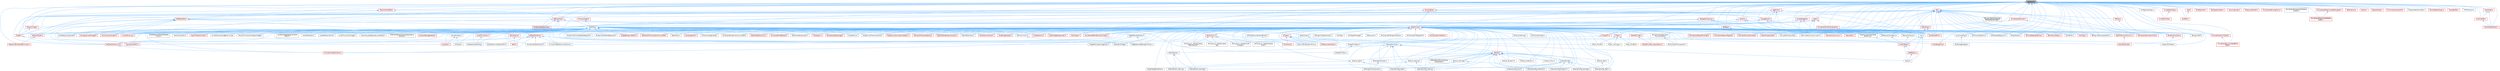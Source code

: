 digraph "TypeHash.h"
{
 // INTERACTIVE_SVG=YES
 // LATEX_PDF_SIZE
  bgcolor="transparent";
  edge [fontname=Helvetica,fontsize=10,labelfontname=Helvetica,labelfontsize=10];
  node [fontname=Helvetica,fontsize=10,shape=box,height=0.2,width=0.4];
  Node1 [id="Node000001",label="TypeHash.h",height=0.2,width=0.4,color="gray40", fillcolor="grey60", style="filled", fontcolor="black",tooltip=" "];
  Node1 -> Node2 [id="edge1_Node000001_Node000002",dir="back",color="steelblue1",style="solid",tooltip=" "];
  Node2 [id="Node000002",label="AssetData.h",height=0.2,width=0.4,color="grey40", fillcolor="white", style="filled",URL="$d9/d19/AssetData_8h.html",tooltip=" "];
  Node2 -> Node3 [id="edge2_Node000002_Node000003",dir="back",color="steelblue1",style="solid",tooltip=" "];
  Node3 [id="Node000003",label="ActorDescContainer.h",height=0.2,width=0.4,color="red", fillcolor="#FFF0F0", style="filled",URL="$de/df0/ActorDescContainer_8h.html",tooltip=" "];
  Node2 -> Node27 [id="edge3_Node000002_Node000027",dir="back",color="steelblue1",style="solid",tooltip=" "];
  Node27 [id="Node000027",label="AnimAssetFindReplace.h",height=0.2,width=0.4,color="red", fillcolor="#FFF0F0", style="filled",URL="$d2/d3f/AnimAssetFindReplace_8h.html",tooltip=" "];
  Node2 -> Node31 [id="edge4_Node000002_Node000031",dir="back",color="steelblue1",style="solid",tooltip=" "];
  Node31 [id="Node000031",label="AnimationGraphSchema.h",height=0.2,width=0.4,color="red", fillcolor="#FFF0F0", style="filled",URL="$dc/d75/AnimationGraphSchema_8h.html",tooltip=" "];
  Node2 -> Node34 [id="edge5_Node000002_Node000034",dir="back",color="steelblue1",style="solid",tooltip=" "];
  Node34 [id="Node000034",label="AnimationStateMachineSchema.h",height=0.2,width=0.4,color="grey40", fillcolor="white", style="filled",URL="$d7/d8c/AnimationStateMachineSchema_8h.html",tooltip=" "];
  Node2 -> Node35 [id="edge6_Node000002_Node000035",dir="back",color="steelblue1",style="solid",tooltip=" "];
  Node35 [id="Node000035",label="AssetDataTagMapSerialization\lDetails.h",height=0.2,width=0.4,color="grey40", fillcolor="white", style="filled",URL="$d5/d67/AssetDataTagMapSerializationDetails_8h.html",tooltip=" "];
  Node2 -> Node36 [id="edge7_Node000002_Node000036",dir="back",color="steelblue1",style="solid",tooltip=" "];
  Node36 [id="Node000036",label="AssetDataToken.h",height=0.2,width=0.4,color="grey40", fillcolor="white", style="filled",URL="$d2/da5/AssetDataToken_8h.html",tooltip=" "];
  Node2 -> Node37 [id="edge8_Node000002_Node000037",dir="back",color="steelblue1",style="solid",tooltip=" "];
  Node37 [id="Node000037",label="AssetDragDropOp.h",height=0.2,width=0.4,color="red", fillcolor="#FFF0F0", style="filled",URL="$df/dda/AssetDragDropOp_8h.html",tooltip=" "];
  Node2 -> Node39 [id="edge9_Node000002_Node000039",dir="back",color="steelblue1",style="solid",tooltip=" "];
  Node39 [id="Node000039",label="AssetReferenceFixer.h",height=0.2,width=0.4,color="grey40", fillcolor="white", style="filled",URL="$dd/da4/AssetReferenceFixer_8h.html",tooltip=" "];
  Node2 -> Node40 [id="edge10_Node000002_Node000040",dir="back",color="steelblue1",style="solid",tooltip=" "];
  Node40 [id="Node000040",label="AssetRegistryGenerator.h",height=0.2,width=0.4,color="grey40", fillcolor="white", style="filled",URL="$df/dd1/AssetRegistryGenerator_8h.html",tooltip=" "];
  Node2 -> Node41 [id="edge11_Node000002_Node000041",dir="back",color="steelblue1",style="solid",tooltip=" "];
  Node41 [id="Node000041",label="AssetSelection.h",height=0.2,width=0.4,color="red", fillcolor="#FFF0F0", style="filled",URL="$d2/d2c/AssetSelection_8h.html",tooltip=" "];
  Node2 -> Node49 [id="edge12_Node000002_Node000049",dir="back",color="steelblue1",style="solid",tooltip=" "];
  Node49 [id="Node000049",label="AssetSourceFilenameCache.h",height=0.2,width=0.4,color="grey40", fillcolor="white", style="filled",URL="$dd/d16/AssetSourceFilenameCache_8h.html",tooltip=" "];
  Node2 -> Node50 [id="edge13_Node000002_Node000050",dir="back",color="steelblue1",style="solid",tooltip=" "];
  Node50 [id="Node000050",label="AssetThumbnail.h",height=0.2,width=0.4,color="red", fillcolor="#FFF0F0", style="filled",URL="$d7/d61/AssetThumbnail_8h.html",tooltip=" "];
  Node50 -> Node59 [id="edge14_Node000050_Node000059",dir="back",color="steelblue1",style="solid",tooltip=" "];
  Node59 [id="Node000059",label="SDeleteAssetsDialog.h",height=0.2,width=0.4,color="grey40", fillcolor="white", style="filled",URL="$d7/d0d/SDeleteAssetsDialog_8h.html",tooltip=" "];
  Node2 -> Node61 [id="edge15_Node000002_Node000061",dir="back",color="steelblue1",style="solid",tooltip=" "];
  Node61 [id="Node000061",label="AssetThumbnailWidget.h",height=0.2,width=0.4,color="grey40", fillcolor="white", style="filled",URL="$d8/d2a/AssetThumbnailWidget_8h.html",tooltip=" "];
  Node2 -> Node62 [id="edge16_Node000002_Node000062",dir="back",color="steelblue1",style="solid",tooltip=" "];
  Node62 [id="Node000062",label="AudioWidgetSubsystem.h",height=0.2,width=0.4,color="red", fillcolor="#FFF0F0", style="filled",URL="$de/d1b/AudioWidgetSubsystem_8h.html",tooltip=" "];
  Node2 -> Node64 [id="edge17_Node000002_Node000064",dir="back",color="steelblue1",style="solid",tooltip=" "];
  Node64 [id="Node000064",label="BlueprintActionDatabaseRegistrar.h",height=0.2,width=0.4,color="grey40", fillcolor="white", style="filled",URL="$d5/d5d/BlueprintActionDatabaseRegistrar_8h.html",tooltip=" "];
  Node2 -> Node65 [id="edge18_Node000002_Node000065",dir="back",color="steelblue1",style="solid",tooltip=" "];
  Node65 [id="Node000065",label="BlueprintAssetNodeSpawner.h",height=0.2,width=0.4,color="grey40", fillcolor="white", style="filled",URL="$d2/d56/BlueprintAssetNodeSpawner_8h.html",tooltip=" "];
  Node2 -> Node66 [id="edge19_Node000002_Node000066",dir="back",color="steelblue1",style="solid",tooltip=" "];
  Node66 [id="Node000066",label="CollectionDragDropOp.h",height=0.2,width=0.4,color="grey40", fillcolor="white", style="filled",URL="$d6/d23/CollectionDragDropOp_8h.html",tooltip=" "];
  Node2 -> Node67 [id="edge20_Node000002_Node000067",dir="back",color="steelblue1",style="solid",tooltip=" "];
  Node67 [id="Node000067",label="CompileAllBlueprintsCommandlet.h",height=0.2,width=0.4,color="grey40", fillcolor="white", style="filled",URL="$d4/d7d/CompileAllBlueprintsCommandlet_8h.html",tooltip=" "];
  Node2 -> Node68 [id="edge21_Node000002_Node000068",dir="back",color="steelblue1",style="solid",tooltip=" "];
  Node68 [id="Node000068",label="DataTableEditorUtils.h",height=0.2,width=0.4,color="red", fillcolor="#FFF0F0", style="filled",URL="$d6/d6f/DataTableEditorUtils_8h.html",tooltip=" "];
  Node2 -> Node70 [id="edge22_Node000002_Node000070",dir="back",color="steelblue1",style="solid",tooltip=" "];
  Node70 [id="Node000070",label="EdGraphSchema.h",height=0.2,width=0.4,color="red", fillcolor="#FFF0F0", style="filled",URL="$d2/dce/EdGraphSchema_8h.html",tooltip=" "];
  Node70 -> Node31 [id="edge23_Node000070_Node000031",dir="back",color="steelblue1",style="solid",tooltip=" "];
  Node70 -> Node34 [id="edge24_Node000070_Node000034",dir="back",color="steelblue1",style="solid",tooltip=" "];
  Node70 -> Node252 [id="edge25_Node000070_Node000252",dir="back",color="steelblue1",style="solid",tooltip=" "];
  Node252 [id="Node000252",label="EdGraphSchema_K2.h",height=0.2,width=0.4,color="red", fillcolor="#FFF0F0", style="filled",URL="$d0/dcf/EdGraphSchema__K2_8h.html",tooltip=" "];
  Node252 -> Node31 [id="edge26_Node000252_Node000031",dir="back",color="steelblue1",style="solid",tooltip=" "];
  Node70 -> Node127 [id="edge27_Node000070_Node000127",dir="back",color="steelblue1",style="solid",tooltip=" "];
  Node127 [id="Node000127",label="EngineSharedPCH.h",height=0.2,width=0.4,color="red", fillcolor="#FFF0F0", style="filled",URL="$dc/dbb/EngineSharedPCH_8h.html",tooltip=" "];
  Node70 -> Node442 [id="edge28_Node000070_Node000442",dir="back",color="steelblue1",style="solid",tooltip=" "];
  Node442 [id="Node000442",label="FindInBlueprints.h",height=0.2,width=0.4,color="red", fillcolor="#FFF0F0", style="filled",URL="$d0/d27/FindInBlueprints_8h.html",tooltip=" "];
  Node70 -> Node445 [id="edge29_Node000070_Node000445",dir="back",color="steelblue1",style="solid",tooltip=" "];
  Node445 [id="Node000445",label="GraphActionNode.h",height=0.2,width=0.4,color="grey40", fillcolor="white", style="filled",URL="$dc/d7a/GraphActionNode_8h.html",tooltip=" "];
  Node70 -> Node458 [id="edge30_Node000070_Node000458",dir="back",color="steelblue1",style="solid",tooltip=" "];
  Node458 [id="Node000458",label="SoundCueGraphSchema.h",height=0.2,width=0.4,color="grey40", fillcolor="white", style="filled",URL="$d7/d4a/SoundCueGraphSchema_8h.html",tooltip=" "];
  Node70 -> Node125 [id="edge31_Node000070_Node000125",dir="back",color="steelblue1",style="solid",tooltip=" "];
  Node125 [id="Node000125",label="SoundSubmixGraphSchema.h",height=0.2,width=0.4,color="grey40", fillcolor="white", style="filled",URL="$dc/ddf/SoundSubmixGraphSchema_8h.html",tooltip=" "];
  Node2 -> Node252 [id="edge32_Node000002_Node000252",dir="back",color="steelblue1",style="solid",tooltip=" "];
  Node2 -> Node459 [id="edge33_Node000002_Node000459",dir="back",color="steelblue1",style="solid",tooltip=" "];
  Node459 [id="Node000459",label="Editor.h",height=0.2,width=0.4,color="red", fillcolor="#FFF0F0", style="filled",URL="$de/d6e/Editor_8h.html",tooltip=" "];
  Node2 -> Node613 [id="edge34_Node000002_Node000613",dir="back",color="steelblue1",style="solid",tooltip=" "];
  Node613 [id="Node000613",label="EditorAnimUtils.h",height=0.2,width=0.4,color="grey40", fillcolor="white", style="filled",URL="$d1/dd4/EditorAnimUtils_8h.html",tooltip=" "];
  Node613 -> Node554 [id="edge35_Node000613_Node000554",dir="back",color="steelblue1",style="solid",tooltip=" "];
  Node554 [id="Node000554",label="SSkeletonWidget.h",height=0.2,width=0.4,color="grey40", fillcolor="white", style="filled",URL="$dd/da7/SSkeletonWidget_8h.html",tooltip=" "];
  Node2 -> Node614 [id="edge36_Node000002_Node000614",dir="back",color="steelblue1",style="solid",tooltip=" "];
  Node614 [id="Node000614",label="EditorAssetSubsystem.h",height=0.2,width=0.4,color="grey40", fillcolor="white", style="filled",URL="$df/d69/EditorAssetSubsystem_8h.html",tooltip=" "];
  Node2 -> Node615 [id="edge37_Node000002_Node000615",dir="back",color="steelblue1",style="solid",tooltip=" "];
  Node615 [id="Node000615",label="EditorEngine.h",height=0.2,width=0.4,color="red", fillcolor="#FFF0F0", style="filled",URL="$da/d0c/EditorEngine_8h.html",tooltip=" "];
  Node615 -> Node459 [id="edge38_Node000615_Node000459",dir="back",color="steelblue1",style="solid",tooltip=" "];
  Node2 -> Node127 [id="edge39_Node000002_Node000127",dir="back",color="steelblue1",style="solid",tooltip=" "];
  Node2 -> Node618 [id="edge40_Node000002_Node000618",dir="back",color="steelblue1",style="solid",tooltip=" "];
  Node618 [id="Node000618",label="ExternalAssetDependencyGatherer.h",height=0.2,width=0.4,color="grey40", fillcolor="white", style="filled",URL="$da/dbe/ExternalAssetDependencyGatherer_8h.html",tooltip=" "];
  Node2 -> Node619 [id="edge41_Node000002_Node000619",dir="back",color="steelblue1",style="solid",tooltip=" "];
  Node619 [id="Node000619",label="ExternalObjectAndActorDependency\lGatherer.h",height=0.2,width=0.4,color="grey40", fillcolor="white", style="filled",URL="$d3/d4e/ExternalObjectAndActorDependencyGatherer_8h.html",tooltip=" "];
  Node2 -> Node620 [id="edge42_Node000002_Node000620",dir="back",color="steelblue1",style="solid",tooltip=" "];
  Node620 [id="Node000620",label="ExternalPackageHelper.h",height=0.2,width=0.4,color="red", fillcolor="#FFF0F0", style="filled",URL="$d3/d2f/ExternalPackageHelper_8h.html",tooltip=" "];
  Node2 -> Node622 [id="edge43_Node000002_Node000622",dir="back",color="steelblue1",style="solid",tooltip=" "];
  Node622 [id="Node000622",label="FileHelpers.h",height=0.2,width=0.4,color="red", fillcolor="#FFF0F0", style="filled",URL="$d9/d82/FileHelpers_8h.html",tooltip=" "];
  Node2 -> Node624 [id="edge44_Node000002_Node000624",dir="back",color="steelblue1",style="solid",tooltip=" "];
  Node624 [id="Node000624",label="GameplayCueManager.h",height=0.2,width=0.4,color="red", fillcolor="#FFF0F0", style="filled",URL="$d7/d4e/GameplayCueManager_8h.html",tooltip=" "];
  Node2 -> Node627 [id="edge45_Node000002_Node000627",dir="back",color="steelblue1",style="solid",tooltip=" "];
  Node627 [id="Node000627",label="GameplayTagsManager.h",height=0.2,width=0.4,color="red", fillcolor="#FFF0F0", style="filled",URL="$d5/dc9/GameplayTagsManager_8h.html",tooltip=" "];
  Node2 -> Node699 [id="edge46_Node000002_Node000699",dir="back",color="steelblue1",style="solid",tooltip=" "];
  Node699 [id="Node000699",label="GatherTextFromAssetsCommandlet.h",height=0.2,width=0.4,color="red", fillcolor="#FFF0F0", style="filled",URL="$df/da5/GatherTextFromAssetsCommandlet_8h.html",tooltip=" "];
  Node2 -> Node700 [id="edge47_Node000002_Node000700",dir="back",color="steelblue1",style="solid",tooltip=" "];
  Node700 [id="Node000700",label="IAssetFamily.h",height=0.2,width=0.4,color="grey40", fillcolor="white", style="filled",URL="$d5/d12/IAssetFamily_8h.html",tooltip=" "];
  Node2 -> Node701 [id="edge48_Node000002_Node000701",dir="back",color="steelblue1",style="solid",tooltip=" "];
  Node701 [id="Node000701",label="LandscapeUtils.h",height=0.2,width=0.4,color="red", fillcolor="#FFF0F0", style="filled",URL="$d0/dc0/LandscapeUtils_8h.html",tooltip=" "];
  Node2 -> Node712 [id="edge49_Node000002_Node000712",dir="back",color="steelblue1",style="solid",tooltip=" "];
  Node712 [id="Node000712",label="LevelSequenceShotMetaData\lLibrary.h",height=0.2,width=0.4,color="grey40", fillcolor="white", style="filled",URL="$d2/d37/LevelSequenceShotMetaDataLibrary_8h.html",tooltip=" "];
  Node2 -> Node713 [id="edge50_Node000002_Node000713",dir="back",color="steelblue1",style="solid",tooltip=" "];
  Node713 [id="Node000713",label="MediaTrackEditor.h",height=0.2,width=0.4,color="grey40", fillcolor="white", style="filled",URL="$d0/d41/MediaTrackEditor_8h.html",tooltip=" "];
  Node2 -> Node714 [id="edge51_Node000002_Node000714",dir="back",color="steelblue1",style="solid",tooltip=" "];
  Node714 [id="Node000714",label="NoExportTypes.h",height=0.2,width=0.4,color="red", fillcolor="#FFF0F0", style="filled",URL="$d3/d21/NoExportTypes_8h.html",tooltip=" "];
  Node714 -> Node738 [id="edge52_Node000714_Node000738",dir="back",color="steelblue1",style="solid",tooltip=" "];
  Node738 [id="Node000738",label="MetasoundFrontendDocument.h",height=0.2,width=0.4,color="red", fillcolor="#FFF0F0", style="filled",URL="$d2/de7/MetasoundFrontendDocument_8h.html",tooltip=" "];
  Node2 -> Node819 [id="edge53_Node000002_Node000819",dir="back",color="steelblue1",style="solid",tooltip=" "];
  Node819 [id="Node000819",label="ObjectLibrary.h",height=0.2,width=0.4,color="grey40", fillcolor="white", style="filled",URL="$d8/de1/ObjectLibrary_8h.html",tooltip=" "];
  Node819 -> Node820 [id="edge54_Node000819_Node000820",dir="back",color="steelblue1",style="solid",tooltip=" "];
  Node820 [id="Node000820",label="Engine.h",height=0.2,width=0.4,color="grey40", fillcolor="white", style="filled",URL="$d1/d34/Public_2Engine_8h.html",tooltip=" "];
  Node2 -> Node821 [id="edge55_Node000002_Node000821",dir="back",color="steelblue1",style="solid",tooltip=" "];
  Node821 [id="Node000821",label="ObjectTools.h",height=0.2,width=0.4,color="grey40", fillcolor="white", style="filled",URL="$d3/d71/ObjectTools_8h.html",tooltip=" "];
  Node2 -> Node822 [id="edge56_Node000002_Node000822",dir="back",color="steelblue1",style="solid",tooltip=" "];
  Node822 [id="Node000822",label="PropertyCustomizationHelpers.h",height=0.2,width=0.4,color="red", fillcolor="#FFF0F0", style="filled",URL="$d7/dd0/PropertyCustomizationHelpers_8h.html",tooltip=" "];
  Node2 -> Node824 [id="edge57_Node000002_Node000824",dir="back",color="steelblue1",style="solid",tooltip=" "];
  Node824 [id="Node000824",label="ReimportFbxSceneFactory.h",height=0.2,width=0.4,color="red", fillcolor="#FFF0F0", style="filled",URL="$dc/d5f/ReimportFbxSceneFactory_8h.html",tooltip=" "];
  Node2 -> Node273 [id="edge58_Node000002_Node000273",dir="back",color="steelblue1",style="solid",tooltip=" "];
  Node273 [id="Node000273",label="RigVMEditorBlueprintLibrary.h",height=0.2,width=0.4,color="red", fillcolor="#FFF0F0", style="filled",URL="$d9/d31/RigVMEditorBlueprintLibrary_8h.html",tooltip=" "];
  Node2 -> Node825 [id="edge59_Node000002_Node000825",dir="back",color="steelblue1",style="solid",tooltip=" "];
  Node825 [id="Node000825",label="RigVMEditorTools.h",height=0.2,width=0.4,color="grey40", fillcolor="white", style="filled",URL="$d5/ddd/RigVMEditorTools_8h.html",tooltip=" "];
  Node2 -> Node286 [id="edge60_Node000002_Node000286",dir="back",color="steelblue1",style="solid",tooltip=" "];
  Node286 [id="Node000286",label="RigVMTreeToolkitTask.h",height=0.2,width=0.4,color="red", fillcolor="#FFF0F0", style="filled",URL="$d1/dd5/RigVMTreeToolkitTask_8h.html",tooltip=" "];
  Node2 -> Node59 [id="edge61_Node000002_Node000059",dir="back",color="steelblue1",style="solid",tooltip=" "];
  Node2 -> Node230 [id="edge62_Node000002_Node000230",dir="back",color="steelblue1",style="solid",tooltip=" "];
  Node230 [id="Node000230",label="SGraphPinClass.h",height=0.2,width=0.4,color="grey40", fillcolor="white", style="filled",URL="$df/d8d/SGraphPinClass_8h.html",tooltip=" "];
  Node2 -> Node229 [id="edge63_Node000002_Node000229",dir="back",color="steelblue1",style="solid",tooltip=" "];
  Node229 [id="Node000229",label="SGraphPinObject.h",height=0.2,width=0.4,color="grey40", fillcolor="white", style="filled",URL="$da/dd6/SGraphPinObject_8h.html",tooltip=" "];
  Node229 -> Node230 [id="edge64_Node000229_Node000230",dir="back",color="steelblue1",style="solid",tooltip=" "];
  Node2 -> Node554 [id="edge65_Node000002_Node000554",dir="back",color="steelblue1",style="solid",tooltip=" "];
  Node2 -> Node458 [id="edge66_Node000002_Node000458",dir="back",color="steelblue1",style="solid",tooltip=" "];
  Node2 -> Node125 [id="edge67_Node000002_Node000125",dir="back",color="steelblue1",style="solid",tooltip=" "];
  Node2 -> Node826 [id="edge68_Node000002_Node000826",dir="back",color="steelblue1",style="solid",tooltip=" "];
  Node826 [id="Node000826",label="SoundWaveLoadingBehavior.cpp",height=0.2,width=0.4,color="grey40", fillcolor="white", style="filled",URL="$d7/d95/SoundWaveLoadingBehavior_8cpp.html",tooltip=" "];
  Node2 -> Node827 [id="edge69_Node000002_Node000827",dir="back",color="steelblue1",style="solid",tooltip=" "];
  Node827 [id="Node000827",label="VPAssetThumbnailWrapperWidget.h",height=0.2,width=0.4,color="grey40", fillcolor="white", style="filled",URL="$d8/da8/VPAssetThumbnailWrapperWidget_8h.html",tooltip=" "];
  Node2 -> Node84 [id="edge70_Node000002_Node000084",dir="back",color="steelblue1",style="solid",tooltip=" "];
  Node84 [id="Node000084",label="WidgetBlueprintEditor.h",height=0.2,width=0.4,color="red", fillcolor="#FFF0F0", style="filled",URL="$d6/d04/WidgetBlueprintEditor_8h.html",tooltip=" "];
  Node2 -> Node828 [id="edge71_Node000002_Node000828",dir="back",color="steelblue1",style="solid",tooltip=" "];
  Node828 [id="Node000828",label="WidgetTemplateBlueprintClass.h",height=0.2,width=0.4,color="grey40", fillcolor="white", style="filled",URL="$d4/d8e/WidgetTemplateBlueprintClass_8h.html",tooltip=" "];
  Node2 -> Node829 [id="edge72_Node000002_Node000829",dir="back",color="steelblue1",style="solid",tooltip=" "];
  Node829 [id="Node000829",label="WidgetTemplateClass.h",height=0.2,width=0.4,color="grey40", fillcolor="white", style="filled",URL="$df/da5/WidgetTemplateClass_8h.html",tooltip=" "];
  Node829 -> Node828 [id="edge73_Node000829_Node000828",dir="back",color="steelblue1",style="solid",tooltip=" "];
  Node829 -> Node830 [id="edge74_Node000829_Node000830",dir="back",color="steelblue1",style="solid",tooltip=" "];
  Node830 [id="Node000830",label="WidgetTemplateImageClass.h",height=0.2,width=0.4,color="grey40", fillcolor="white", style="filled",URL="$d1/d00/WidgetTemplateImageClass_8h.html",tooltip=" "];
  Node2 -> Node830 [id="edge75_Node000002_Node000830",dir="back",color="steelblue1",style="solid",tooltip=" "];
  Node1 -> Node831 [id="edge76_Node000001_Node000831",dir="back",color="steelblue1",style="solid",tooltip=" "];
  Node831 [id="Node000831",label="AsyncLoading2.h",height=0.2,width=0.4,color="grey40", fillcolor="white", style="filled",URL="$dd/db7/AsyncLoading2_8h.html",tooltip=" "];
  Node831 -> Node832 [id="edge77_Node000831_Node000832",dir="back",color="steelblue1",style="solid",tooltip=" "];
  Node832 [id="Node000832",label="ZenPackageHeader.h",height=0.2,width=0.4,color="grey40", fillcolor="white", style="filled",URL="$df/dfa/ZenPackageHeader_8h.html",tooltip=" "];
  Node1 -> Node833 [id="edge78_Node000001_Node000833",dir="back",color="steelblue1",style="solid",tooltip=" "];
  Node833 [id="Node000833",label="ConfigAccessData.h",height=0.2,width=0.4,color="grey40", fillcolor="white", style="filled",URL="$db/d33/ConfigAccessData_8h.html",tooltip=" "];
  Node1 -> Node834 [id="edge79_Node000001_Node000834",dir="back",color="steelblue1",style="solid",tooltip=" "];
  Node834 [id="Node000834",label="Core.h",height=0.2,width=0.4,color="grey40", fillcolor="white", style="filled",URL="$d6/dd7/Core_8h.html",tooltip=" "];
  Node834 -> Node835 [id="edge80_Node000834_Node000835",dir="back",color="steelblue1",style="solid",tooltip=" "];
  Node835 [id="Node000835",label="CoreUObject.h",height=0.2,width=0.4,color="red", fillcolor="#FFF0F0", style="filled",URL="$d0/ded/CoreUObject_8h.html",tooltip=" "];
  Node835 -> Node820 [id="edge81_Node000835_Node000820",dir="back",color="steelblue1",style="solid",tooltip=" "];
  Node835 -> Node837 [id="edge82_Node000835_Node000837",dir="back",color="steelblue1",style="solid",tooltip=" "];
  Node837 [id="Node000837",label="SlateBasics.h",height=0.2,width=0.4,color="red", fillcolor="#FFF0F0", style="filled",URL="$da/d2f/SlateBasics_8h.html",tooltip=" "];
  Node837 -> Node820 [id="edge83_Node000837_Node000820",dir="back",color="steelblue1",style="solid",tooltip=" "];
  Node834 -> Node820 [id="edge84_Node000834_Node000820",dir="back",color="steelblue1",style="solid",tooltip=" "];
  Node834 -> Node837 [id="edge85_Node000834_Node000837",dir="back",color="steelblue1",style="solid",tooltip=" "];
  Node1 -> Node841 [id="edge86_Node000001_Node000841",dir="back",color="steelblue1",style="solid",tooltip=" "];
  Node841 [id="Node000841",label="CoreMinimal.h",height=0.2,width=0.4,color="red", fillcolor="#FFF0F0", style="filled",URL="$d7/d67/CoreMinimal_8h.html",tooltip=" "];
  Node841 -> Node842 [id="edge87_Node000841_Node000842",dir="back",color="steelblue1",style="solid",tooltip=" "];
  Node842 [id="Node000842",label="AIAsyncTaskBlueprintProxy.h",height=0.2,width=0.4,color="grey40", fillcolor="white", style="filled",URL="$db/d07/AIAsyncTaskBlueprintProxy_8h.html",tooltip=" "];
  Node841 -> Node843 [id="edge88_Node000841_Node000843",dir="back",color="steelblue1",style="solid",tooltip=" "];
  Node843 [id="Node000843",label="AIBlueprintHelperLibrary.h",height=0.2,width=0.4,color="grey40", fillcolor="white", style="filled",URL="$dc/d00/AIBlueprintHelperLibrary_8h.html",tooltip=" "];
  Node841 -> Node844 [id="edge89_Node000841_Node000844",dir="back",color="steelblue1",style="solid",tooltip=" "];
  Node844 [id="Node000844",label="AIConfig.h",height=0.2,width=0.4,color="grey40", fillcolor="white", style="filled",URL="$da/da3/AIConfig_8h.html",tooltip=" "];
  Node841 -> Node845 [id="edge90_Node000841_Node000845",dir="back",color="steelblue1",style="solid",tooltip=" "];
  Node845 [id="Node000845",label="AIController.h",height=0.2,width=0.4,color="red", fillcolor="#FFF0F0", style="filled",URL="$d7/dd8/AIController_8h.html",tooltip=" "];
  Node841 -> Node848 [id="edge91_Node000841_Node000848",dir="back",color="steelblue1",style="solid",tooltip=" "];
  Node848 [id="Node000848",label="AIDataProvider.h",height=0.2,width=0.4,color="red", fillcolor="#FFF0F0", style="filled",URL="$dd/d5b/AIDataProvider_8h.html",tooltip=" "];
  Node848 -> Node849 [id="edge92_Node000848_Node000849",dir="back",color="steelblue1",style="solid",tooltip=" "];
  Node849 [id="Node000849",label="AIDataProvider_QueryParams.h",height=0.2,width=0.4,color="red", fillcolor="#FFF0F0", style="filled",URL="$d3/dd9/AIDataProvider__QueryParams_8h.html",tooltip=" "];
  Node841 -> Node849 [id="edge93_Node000841_Node000849",dir="back",color="steelblue1",style="solid",tooltip=" "];
  Node841 -> Node859 [id="edge94_Node000841_Node000859",dir="back",color="steelblue1",style="solid",tooltip=" "];
  Node859 [id="Node000859",label="AIHotSpotManager.h",height=0.2,width=0.4,color="grey40", fillcolor="white", style="filled",URL="$da/d1d/AIHotSpotManager_8h.html",tooltip=" "];
  Node841 -> Node860 [id="edge95_Node000841_Node000860",dir="back",color="steelblue1",style="solid",tooltip=" "];
  Node860 [id="Node000860",label="AIModule.h",height=0.2,width=0.4,color="grey40", fillcolor="white", style="filled",URL="$d9/df1/AIModule_8h.html",tooltip=" "];
  Node841 -> Node861 [id="edge96_Node000841_Node000861",dir="back",color="steelblue1",style="solid",tooltip=" "];
  Node861 [id="Node000861",label="AIPerceptionComponent.h",height=0.2,width=0.4,color="grey40", fillcolor="white", style="filled",URL="$d6/d0a/AIPerceptionComponent_8h.html",tooltip=" "];
  Node841 -> Node862 [id="edge97_Node000841_Node000862",dir="back",color="steelblue1",style="solid",tooltip=" "];
  Node862 [id="Node000862",label="AIPerceptionListenerInterface.h",height=0.2,width=0.4,color="grey40", fillcolor="white", style="filled",URL="$d4/dd7/AIPerceptionListenerInterface_8h.html",tooltip=" "];
  Node862 -> Node845 [id="edge98_Node000862_Node000845",dir="back",color="steelblue1",style="solid",tooltip=" "];
  Node841 -> Node863 [id="edge99_Node000841_Node000863",dir="back",color="steelblue1",style="solid",tooltip=" "];
  Node863 [id="Node000863",label="AIPerceptionStimuliSource\lComponent.h",height=0.2,width=0.4,color="grey40", fillcolor="white", style="filled",URL="$df/da3/AIPerceptionStimuliSourceComponent_8h.html",tooltip=" "];
  Node841 -> Node864 [id="edge100_Node000841_Node000864",dir="back",color="steelblue1",style="solid",tooltip=" "];
  Node864 [id="Node000864",label="AIPerceptionSystem.h",height=0.2,width=0.4,color="grey40", fillcolor="white", style="filled",URL="$d0/d08/AIPerceptionSystem_8h.html",tooltip=" "];
  Node864 -> Node861 [id="edge101_Node000864_Node000861",dir="back",color="steelblue1",style="solid",tooltip=" "];
  Node841 -> Node865 [id="edge102_Node000841_Node000865",dir="back",color="steelblue1",style="solid",tooltip=" "];
  Node865 [id="Node000865",label="AIPerceptionTypes.h",height=0.2,width=0.4,color="grey40", fillcolor="white", style="filled",URL="$de/d00/AIPerceptionTypes_8h.html",tooltip=" "];
  Node865 -> Node861 [id="edge103_Node000865_Node000861",dir="back",color="steelblue1",style="solid",tooltip=" "];
  Node865 -> Node864 [id="edge104_Node000865_Node000864",dir="back",color="steelblue1",style="solid",tooltip=" "];
  Node865 -> Node866 [id="edge105_Node000865_Node000866",dir="back",color="steelblue1",style="solid",tooltip=" "];
  Node866 [id="Node000866",label="AISense.h",height=0.2,width=0.4,color="red", fillcolor="#FFF0F0", style="filled",URL="$d3/dbd/AISense_8h.html",tooltip=" "];
  Node866 -> Node861 [id="edge106_Node000866_Node000861",dir="back",color="steelblue1",style="solid",tooltip=" "];
  Node866 -> Node863 [id="edge107_Node000866_Node000863",dir="back",color="steelblue1",style="solid",tooltip=" "];
  Node866 -> Node864 [id="edge108_Node000866_Node000864",dir="back",color="steelblue1",style="solid",tooltip=" "];
  Node866 -> Node867 [id="edge109_Node000866_Node000867",dir="back",color="steelblue1",style="solid",tooltip=" "];
  Node867 [id="Node000867",label="AISenseConfig.h",height=0.2,width=0.4,color="grey40", fillcolor="white", style="filled",URL="$d4/d73/AISenseConfig_8h.html",tooltip=" "];
  Node867 -> Node868 [id="edge110_Node000867_Node000868",dir="back",color="steelblue1",style="solid",tooltip=" "];
  Node868 [id="Node000868",label="AISenseConfig_Blueprint.h",height=0.2,width=0.4,color="grey40", fillcolor="white", style="filled",URL="$d7/ddf/AISenseConfig__Blueprint_8h.html",tooltip=" "];
  Node867 -> Node869 [id="edge111_Node000867_Node000869",dir="back",color="steelblue1",style="solid",tooltip=" "];
  Node869 [id="Node000869",label="AISenseConfig_Damage.h",height=0.2,width=0.4,color="grey40", fillcolor="white", style="filled",URL="$d4/d13/AISenseConfig__Damage_8h.html",tooltip=" "];
  Node867 -> Node870 [id="edge112_Node000867_Node000870",dir="back",color="steelblue1",style="solid",tooltip=" "];
  Node870 [id="Node000870",label="AISenseConfig_Hearing.h",height=0.2,width=0.4,color="grey40", fillcolor="white", style="filled",URL="$df/d81/AISenseConfig__Hearing_8h.html",tooltip=" "];
  Node867 -> Node871 [id="edge113_Node000867_Node000871",dir="back",color="steelblue1",style="solid",tooltip=" "];
  Node871 [id="Node000871",label="AISenseConfig_Prediction.h",height=0.2,width=0.4,color="grey40", fillcolor="white", style="filled",URL="$d2/d6e/AISenseConfig__Prediction_8h.html",tooltip=" "];
  Node867 -> Node872 [id="edge114_Node000867_Node000872",dir="back",color="steelblue1",style="solid",tooltip=" "];
  Node872 [id="Node000872",label="AISenseConfig_Sight.h",height=0.2,width=0.4,color="grey40", fillcolor="white", style="filled",URL="$d7/d17/AISenseConfig__Sight_8h.html",tooltip=" "];
  Node867 -> Node873 [id="edge115_Node000867_Node000873",dir="back",color="steelblue1",style="solid",tooltip=" "];
  Node873 [id="Node000873",label="AISenseConfig_Team.h",height=0.2,width=0.4,color="grey40", fillcolor="white", style="filled",URL="$dc/daf/AISenseConfig__Team_8h.html",tooltip=" "];
  Node867 -> Node874 [id="edge116_Node000867_Node000874",dir="back",color="steelblue1",style="solid",tooltip=" "];
  Node874 [id="Node000874",label="AISenseConfig_Touch.h",height=0.2,width=0.4,color="grey40", fillcolor="white", style="filled",URL="$df/d3a/AISenseConfig__Touch_8h.html",tooltip=" "];
  Node866 -> Node868 [id="edge117_Node000866_Node000868",dir="back",color="steelblue1",style="solid",tooltip=" "];
  Node866 -> Node869 [id="edge118_Node000866_Node000869",dir="back",color="steelblue1",style="solid",tooltip=" "];
  Node866 -> Node870 [id="edge119_Node000866_Node000870",dir="back",color="steelblue1",style="solid",tooltip=" "];
  Node866 -> Node871 [id="edge120_Node000866_Node000871",dir="back",color="steelblue1",style="solid",tooltip=" "];
  Node866 -> Node872 [id="edge121_Node000866_Node000872",dir="back",color="steelblue1",style="solid",tooltip=" "];
  Node866 -> Node873 [id="edge122_Node000866_Node000873",dir="back",color="steelblue1",style="solid",tooltip=" "];
  Node866 -> Node874 [id="edge123_Node000866_Node000874",dir="back",color="steelblue1",style="solid",tooltip=" "];
  Node866 -> Node875 [id="edge124_Node000866_Node000875",dir="back",color="steelblue1",style="solid",tooltip=" "];
  Node875 [id="Node000875",label="AISense_Blueprint.h",height=0.2,width=0.4,color="grey40", fillcolor="white", style="filled",URL="$d6/d30/AISense__Blueprint_8h.html",tooltip=" "];
  Node866 -> Node876 [id="edge125_Node000866_Node000876",dir="back",color="steelblue1",style="solid",tooltip=" "];
  Node876 [id="Node000876",label="AISense_Damage.h",height=0.2,width=0.4,color="grey40", fillcolor="white", style="filled",URL="$dd/d37/AISense__Damage_8h.html",tooltip=" "];
  Node876 -> Node869 [id="edge126_Node000876_Node000869",dir="back",color="steelblue1",style="solid",tooltip=" "];
  Node876 -> Node877 [id="edge127_Node000876_Node000877",dir="back",color="steelblue1",style="solid",tooltip=" "];
  Node877 [id="Node000877",label="AISenseEvent_Damage.h",height=0.2,width=0.4,color="grey40", fillcolor="white", style="filled",URL="$db/d23/AISenseEvent__Damage_8h.html",tooltip=" "];
  Node866 -> Node878 [id="edge128_Node000866_Node000878",dir="back",color="steelblue1",style="solid",tooltip=" "];
  Node878 [id="Node000878",label="AISense_Hearing.h",height=0.2,width=0.4,color="grey40", fillcolor="white", style="filled",URL="$dc/d03/AISense__Hearing_8h.html",tooltip=" "];
  Node878 -> Node870 [id="edge129_Node000878_Node000870",dir="back",color="steelblue1",style="solid",tooltip=" "];
  Node878 -> Node879 [id="edge130_Node000878_Node000879",dir="back",color="steelblue1",style="solid",tooltip=" "];
  Node879 [id="Node000879",label="AISenseEvent_Hearing.h",height=0.2,width=0.4,color="grey40", fillcolor="white", style="filled",URL="$df/d3a/AISenseEvent__Hearing_8h.html",tooltip=" "];
  Node866 -> Node880 [id="edge131_Node000866_Node000880",dir="back",color="steelblue1",style="solid",tooltip=" "];
  Node880 [id="Node000880",label="AISense_Prediction.h",height=0.2,width=0.4,color="grey40", fillcolor="white", style="filled",URL="$d4/de0/AISense__Prediction_8h.html",tooltip=" "];
  Node866 -> Node881 [id="edge132_Node000866_Node000881",dir="back",color="steelblue1",style="solid",tooltip=" "];
  Node881 [id="Node000881",label="AISense_Sight.h",height=0.2,width=0.4,color="grey40", fillcolor="white", style="filled",URL="$d7/d6f/AISense__Sight_8h.html",tooltip=" "];
  Node881 -> Node872 [id="edge133_Node000881_Node000872",dir="back",color="steelblue1",style="solid",tooltip=" "];
  Node881 -> Node882 [id="edge134_Node000881_Node000882",dir="back",color="steelblue1",style="solid",tooltip=" "];
  Node882 [id="Node000882",label="AISightTargetInterface.h",height=0.2,width=0.4,color="grey40", fillcolor="white", style="filled",URL="$d0/dd7/AISightTargetInterface_8h.html",tooltip=" "];
  Node866 -> Node883 [id="edge135_Node000866_Node000883",dir="back",color="steelblue1",style="solid",tooltip=" "];
  Node883 [id="Node000883",label="AISense_Team.h",height=0.2,width=0.4,color="grey40", fillcolor="white", style="filled",URL="$d7/d7a/AISense__Team_8h.html",tooltip=" "];
  Node883 -> Node873 [id="edge136_Node000883_Node000873",dir="back",color="steelblue1",style="solid",tooltip=" "];
  Node866 -> Node884 [id="edge137_Node000866_Node000884",dir="back",color="steelblue1",style="solid",tooltip=" "];
  Node884 [id="Node000884",label="AISense_Touch.h",height=0.2,width=0.4,color="grey40", fillcolor="white", style="filled",URL="$d6/db4/AISense__Touch_8h.html",tooltip=" "];
  Node865 -> Node867 [id="edge138_Node000865_Node000867",dir="back",color="steelblue1",style="solid",tooltip=" "];
  Node865 -> Node870 [id="edge139_Node000865_Node000870",dir="back",color="steelblue1",style="solid",tooltip=" "];
  Node865 -> Node872 [id="edge140_Node000865_Node000872",dir="back",color="steelblue1",style="solid",tooltip=" "];
  Node865 -> Node885 [id="edge141_Node000865_Node000885",dir="back",color="steelblue1",style="solid",tooltip=" "];
  Node885 [id="Node000885",label="AISenseEvent.h",height=0.2,width=0.4,color="grey40", fillcolor="white", style="filled",URL="$de/d44/AISenseEvent_8h.html",tooltip=" "];
  Node885 -> Node877 [id="edge142_Node000885_Node000877",dir="back",color="steelblue1",style="solid",tooltip=" "];
  Node885 -> Node879 [id="edge143_Node000885_Node000879",dir="back",color="steelblue1",style="solid",tooltip=" "];
  Node841 -> Node886 [id="edge144_Node000841_Node000886",dir="back",color="steelblue1",style="solid",tooltip=" "];
  Node886 [id="Node000886",label="AIResourceInterface.h",height=0.2,width=0.4,color="red", fillcolor="#FFF0F0", style="filled",URL="$dd/d0d/AIResourceInterface_8h.html",tooltip=" "];
  Node841 -> Node943 [id="edge145_Node000841_Node000943",dir="back",color="steelblue1",style="solid",tooltip=" "];
  Node943 [id="Node000943",label="AIResources.h",height=0.2,width=0.4,color="grey40", fillcolor="white", style="filled",URL="$d9/db0/AIResources_8h.html",tooltip=" "];
  Node841 -> Node866 [id="edge146_Node000841_Node000866",dir="back",color="steelblue1",style="solid",tooltip=" "];
  Node841 -> Node867 [id="edge147_Node000841_Node000867",dir="back",color="steelblue1",style="solid",tooltip=" "];
  Node841 -> Node868 [id="edge148_Node000841_Node000868",dir="back",color="steelblue1",style="solid",tooltip=" "];
  Node841 -> Node869 [id="edge149_Node000841_Node000869",dir="back",color="steelblue1",style="solid",tooltip=" "];
  Node841 -> Node870 [id="edge150_Node000841_Node000870",dir="back",color="steelblue1",style="solid",tooltip=" "];
  Node841 -> Node871 [id="edge151_Node000841_Node000871",dir="back",color="steelblue1",style="solid",tooltip=" "];
  Node841 -> Node872 [id="edge152_Node000841_Node000872",dir="back",color="steelblue1",style="solid",tooltip=" "];
  Node841 -> Node873 [id="edge153_Node000841_Node000873",dir="back",color="steelblue1",style="solid",tooltip=" "];
  Node841 -> Node874 [id="edge154_Node000841_Node000874",dir="back",color="steelblue1",style="solid",tooltip=" "];
  Node841 -> Node885 [id="edge155_Node000841_Node000885",dir="back",color="steelblue1",style="solid",tooltip=" "];
  Node841 -> Node877 [id="edge156_Node000841_Node000877",dir="back",color="steelblue1",style="solid",tooltip=" "];
  Node841 -> Node879 [id="edge157_Node000841_Node000879",dir="back",color="steelblue1",style="solid",tooltip=" "];
  Node841 -> Node875 [id="edge158_Node000841_Node000875",dir="back",color="steelblue1",style="solid",tooltip=" "];
  Node841 -> Node876 [id="edge159_Node000841_Node000876",dir="back",color="steelblue1",style="solid",tooltip=" "];
  Node841 -> Node878 [id="edge160_Node000841_Node000878",dir="back",color="steelblue1",style="solid",tooltip=" "];
  Node841 -> Node880 [id="edge161_Node000841_Node000880",dir="back",color="steelblue1",style="solid",tooltip=" "];
  Node841 -> Node881 [id="edge162_Node000841_Node000881",dir="back",color="steelblue1",style="solid",tooltip=" "];
  Node841 -> Node883 [id="edge163_Node000841_Node000883",dir="back",color="steelblue1",style="solid",tooltip=" "];
  Node841 -> Node884 [id="edge164_Node000841_Node000884",dir="back",color="steelblue1",style="solid",tooltip=" "];
  Node841 -> Node882 [id="edge165_Node000841_Node000882",dir="back",color="steelblue1",style="solid",tooltip=" "];
  Node841 -> Node944 [id="edge166_Node000841_Node000944",dir="back",color="steelblue1",style="solid",tooltip=" "];
  Node944 [id="Node000944",label="AISystem.h",height=0.2,width=0.4,color="red", fillcolor="#FFF0F0", style="filled",URL="$d0/d71/AISystem_8h.html",tooltip=" "];
  Node841 -> Node949 [id="edge167_Node000841_Node000949",dir="back",color="steelblue1",style="solid",tooltip=" "];
  Node949 [id="Node000949",label="AISystemBase.h",height=0.2,width=0.4,color="grey40", fillcolor="white", style="filled",URL="$d5/d44/AISystemBase_8h.html",tooltip=" "];
  Node949 -> Node860 [id="edge168_Node000949_Node000860",dir="back",color="steelblue1",style="solid",tooltip=" "];
  Node949 -> Node944 [id="edge169_Node000949_Node000944",dir="back",color="steelblue1",style="solid",tooltip=" "];
  Node841 -> Node950 [id="edge170_Node000841_Node000950",dir="back",color="steelblue1",style="solid",tooltip=" "];
  Node950 [id="Node000950",label="AITask.h",height=0.2,width=0.4,color="red", fillcolor="#FFF0F0", style="filled",URL="$d6/de2/AITask_8h.html",tooltip=" "];
  Node950 -> Node951 [id="edge171_Node000950_Node000951",dir="back",color="steelblue1",style="solid",tooltip=" "];
  Node951 [id="Node000951",label="AITask_LockLogic.h",height=0.2,width=0.4,color="grey40", fillcolor="white", style="filled",URL="$d8/d28/AITask__LockLogic_8h.html",tooltip=" "];
  Node950 -> Node940 [id="edge172_Node000950_Node000940",dir="back",color="steelblue1",style="solid",tooltip=" "];
  Node940 [id="Node000940",label="AITask_MoveTo.h",height=0.2,width=0.4,color="grey40", fillcolor="white", style="filled",URL="$d4/dc4/AITask__MoveTo_8h.html",tooltip=" "];
  Node950 -> Node952 [id="edge173_Node000950_Node000952",dir="back",color="steelblue1",style="solid",tooltip=" "];
  Node952 [id="Node000952",label="AITask_RunEQS.h",height=0.2,width=0.4,color="grey40", fillcolor="white", style="filled",URL="$d9/d9f/AITask__RunEQS_8h.html",tooltip=" "];
  Node841 -> Node951 [id="edge174_Node000841_Node000951",dir="back",color="steelblue1",style="solid",tooltip=" "];
  Node841 -> Node940 [id="edge175_Node000841_Node000940",dir="back",color="steelblue1",style="solid",tooltip=" "];
  Node841 -> Node952 [id="edge176_Node000841_Node000952",dir="back",color="steelblue1",style="solid",tooltip=" "];
  Node841 -> Node953 [id="edge177_Node000841_Node000953",dir="back",color="steelblue1",style="solid",tooltip=" "];
  Node953 [id="Node000953",label="AITypes.h",height=0.2,width=0.4,color="red", fillcolor="#FFF0F0", style="filled",URL="$dd/d64/AITypes_8h.html",tooltip=" "];
  Node953 -> Node842 [id="edge178_Node000953_Node000842",dir="back",color="steelblue1",style="solid",tooltip=" "];
  Node953 -> Node845 [id="edge179_Node000953_Node000845",dir="back",color="steelblue1",style="solid",tooltip=" "];
  Node953 -> Node865 [id="edge180_Node000953_Node000865",dir="back",color="steelblue1",style="solid",tooltip=" "];
  Node953 -> Node886 [id="edge181_Node000953_Node000886",dir="back",color="steelblue1",style="solid",tooltip=" "];
  Node953 -> Node940 [id="edge182_Node000953_Node000940",dir="back",color="steelblue1",style="solid",tooltip=" "];
  Node841 -> Node958 [id="edge183_Node000841_Node000958",dir="back",color="steelblue1",style="solid",tooltip=" "];
  Node958 [id="Node000958",label="AbilityAsync.h",height=0.2,width=0.4,color="red", fillcolor="#FFF0F0", style="filled",URL="$d8/dce/AbilityAsync_8h.html",tooltip=" "];
  Node958 -> Node959 [id="edge184_Node000958_Node000959",dir="back",color="steelblue1",style="solid",tooltip=" "];
  Node959 [id="Node000959",label="AbilityAsync_WaitAttribute\lChanged.h",height=0.2,width=0.4,color="grey40", fillcolor="white", style="filled",URL="$d8/d81/AbilityAsync__WaitAttributeChanged_8h.html",tooltip=" "];
  Node958 -> Node960 [id="edge185_Node000958_Node000960",dir="back",color="steelblue1",style="solid",tooltip=" "];
  Node960 [id="Node000960",label="AbilityAsync_WaitGameplay\lEffectApplied.h",height=0.2,width=0.4,color="grey40", fillcolor="white", style="filled",URL="$dd/d1a/AbilityAsync__WaitGameplayEffectApplied_8h.html",tooltip=" "];
  Node958 -> Node961 [id="edge186_Node000958_Node000961",dir="back",color="steelblue1",style="solid",tooltip=" "];
  Node961 [id="Node000961",label="AbilityAsync_WaitGameplay\lEvent.h",height=0.2,width=0.4,color="grey40", fillcolor="white", style="filled",URL="$d4/d2d/AbilityAsync__WaitGameplayEvent_8h.html",tooltip=" "];
  Node958 -> Node962 [id="edge187_Node000958_Node000962",dir="back",color="steelblue1",style="solid",tooltip=" "];
  Node962 [id="Node000962",label="AbilityAsync_WaitGameplay\lTag.h",height=0.2,width=0.4,color="grey40", fillcolor="white", style="filled",URL="$d8/dc5/AbilityAsync__WaitGameplayTag_8h.html",tooltip=" "];
  Node841 -> Node959 [id="edge188_Node000841_Node000959",dir="back",color="steelblue1",style="solid",tooltip=" "];
  Node841 -> Node960 [id="edge189_Node000841_Node000960",dir="back",color="steelblue1",style="solid",tooltip=" "];
  Node841 -> Node961 [id="edge190_Node000841_Node000961",dir="back",color="steelblue1",style="solid",tooltip=" "];
  Node841 -> Node962 [id="edge191_Node000841_Node000962",dir="back",color="steelblue1",style="solid",tooltip=" "];
  Node841 -> Node965 [id="edge192_Node000841_Node000965",dir="back",color="steelblue1",style="solid",tooltip=" "];
  Node965 [id="Node000965",label="AbilitySystemBlueprintLibrary.h",height=0.2,width=0.4,color="grey40", fillcolor="white", style="filled",URL="$d5/dd6/AbilitySystemBlueprintLibrary_8h.html",tooltip=" "];
  Node841 -> Node966 [id="edge193_Node000841_Node000966",dir="back",color="steelblue1",style="solid",tooltip=" "];
  Node966 [id="Node000966",label="AbilitySystemComponent.h",height=0.2,width=0.4,color="grey40", fillcolor="white", style="filled",URL="$d0/da3/AbilitySystemComponent_8h.html",tooltip=" "];
  Node841 -> Node967 [id="edge194_Node000841_Node000967",dir="back",color="steelblue1",style="solid",tooltip=" "];
  Node967 [id="Node000967",label="AbilitySystemDebugHUD.h",height=0.2,width=0.4,color="grey40", fillcolor="white", style="filled",URL="$dc/d84/AbilitySystemDebugHUD_8h.html",tooltip=" "];
  Node841 -> Node968 [id="edge195_Node000841_Node000968",dir="back",color="steelblue1",style="solid",tooltip=" "];
  Node968 [id="Node000968",label="AbilitySystemGlobals.h",height=0.2,width=0.4,color="red", fillcolor="#FFF0F0", style="filled",URL="$dc/d82/AbilitySystemGlobals_8h.html",tooltip=" "];
  Node841 -> Node969 [id="edge196_Node000841_Node000969",dir="back",color="steelblue1",style="solid",tooltip=" "];
  Node969 [id="Node000969",label="AbilitySystemInterface.h",height=0.2,width=0.4,color="red", fillcolor="#FFF0F0", style="filled",URL="$d8/d76/AbilitySystemInterface_8h.html",tooltip=" "];
  Node841 -> Node971 [id="edge197_Node000841_Node000971",dir="back",color="steelblue1",style="solid",tooltip=" "];
  Node971 [id="Node000971",label="AbilitySystemLog.h",height=0.2,width=0.4,color="grey40", fillcolor="white", style="filled",URL="$d9/d0f/AbilitySystemLog_8h.html",tooltip=" "];
  Node841 -> Node972 [id="edge198_Node000841_Node000972",dir="back",color="steelblue1",style="solid",tooltip=" "];
  Node972 [id="Node000972",label="AbilitySystemReplication\lProxyInterface.h",height=0.2,width=0.4,color="grey40", fillcolor="white", style="filled",URL="$d9/d17/AbilitySystemReplicationProxyInterface_8h.html",tooltip=" "];
  Node972 -> Node966 [id="edge199_Node000972_Node000966",dir="back",color="steelblue1",style="solid",tooltip=" "];
  Node841 -> Node973 [id="edge200_Node000841_Node000973",dir="back",color="steelblue1",style="solid",tooltip=" "];
  Node973 [id="Node000973",label="AbilitySystemStats.h",height=0.2,width=0.4,color="grey40", fillcolor="white", style="filled",URL="$d2/d42/AbilitySystemStats_8h.html",tooltip=" "];
  Node841 -> Node3 [id="edge201_Node000841_Node000003",dir="back",color="steelblue1",style="solid",tooltip=" "];
  Node841 -> Node27 [id="edge202_Node000841_Node000027",dir="back",color="steelblue1",style="solid",tooltip=" "];
  Node841 -> Node31 [id="edge203_Node000841_Node000031",dir="back",color="steelblue1",style="solid",tooltip=" "];
  Node841 -> Node34 [id="edge204_Node000841_Node000034",dir="back",color="steelblue1",style="solid",tooltip=" "];
  Node841 -> Node37 [id="edge205_Node000841_Node000037",dir="back",color="steelblue1",style="solid",tooltip=" "];
  Node841 -> Node41 [id="edge206_Node000841_Node000041",dir="back",color="steelblue1",style="solid",tooltip=" "];
  Node841 -> Node49 [id="edge207_Node000841_Node000049",dir="back",color="steelblue1",style="solid",tooltip=" "];
  Node841 -> Node50 [id="edge208_Node000841_Node000050",dir="back",color="steelblue1",style="solid",tooltip=" "];
  Node841 -> Node831 [id="edge209_Node000841_Node000831",dir="back",color="steelblue1",style="solid",tooltip=" "];
  Node841 -> Node62 [id="edge210_Node000841_Node000062",dir="back",color="steelblue1",style="solid",tooltip=" "];
  Node841 -> Node64 [id="edge211_Node000841_Node000064",dir="back",color="steelblue1",style="solid",tooltip=" "];
  Node841 -> Node65 [id="edge212_Node000841_Node000065",dir="back",color="steelblue1",style="solid",tooltip=" "];
  Node841 -> Node66 [id="edge213_Node000841_Node000066",dir="back",color="steelblue1",style="solid",tooltip=" "];
  Node841 -> Node67 [id="edge214_Node000841_Node000067",dir="back",color="steelblue1",style="solid",tooltip=" "];
  Node841 -> Node834 [id="edge215_Node000841_Node000834",dir="back",color="steelblue1",style="solid",tooltip=" "];
  Node841 -> Node3868 [id="edge216_Node000841_Node003868",dir="back",color="steelblue1",style="solid",tooltip=" "];
  Node3868 [id="Node003868",label="CoreSharedPCH.h",height=0.2,width=0.4,color="red", fillcolor="#FFF0F0", style="filled",URL="$d8/de5/CoreSharedPCH_8h.html",tooltip=" "];
  Node841 -> Node68 [id="edge217_Node000841_Node000068",dir="back",color="steelblue1",style="solid",tooltip=" "];
  Node841 -> Node70 [id="edge218_Node000841_Node000070",dir="back",color="steelblue1",style="solid",tooltip=" "];
  Node841 -> Node252 [id="edge219_Node000841_Node000252",dir="back",color="steelblue1",style="solid",tooltip=" "];
  Node841 -> Node459 [id="edge220_Node000841_Node000459",dir="back",color="steelblue1",style="solid",tooltip=" "];
  Node841 -> Node613 [id="edge221_Node000841_Node000613",dir="back",color="steelblue1",style="solid",tooltip=" "];
  Node841 -> Node614 [id="edge222_Node000841_Node000614",dir="back",color="steelblue1",style="solid",tooltip=" "];
  Node841 -> Node615 [id="edge223_Node000841_Node000615",dir="back",color="steelblue1",style="solid",tooltip=" "];
  Node841 -> Node622 [id="edge224_Node000841_Node000622",dir="back",color="steelblue1",style="solid",tooltip=" "];
  Node841 -> Node442 [id="edge225_Node000841_Node000442",dir="back",color="steelblue1",style="solid",tooltip=" "];
  Node841 -> Node3725 [id="edge226_Node000841_Node003725",dir="back",color="steelblue1",style="solid",tooltip=" "];
  Node3725 [id="Node003725",label="FontTypes.h",height=0.2,width=0.4,color="red", fillcolor="#FFF0F0", style="filled",URL="$d9/dd5/FontTypes_8h.html",tooltip=" "];
  Node841 -> Node624 [id="edge227_Node000841_Node000624",dir="back",color="steelblue1",style="solid",tooltip=" "];
  Node841 -> Node627 [id="edge228_Node000841_Node000627",dir="back",color="steelblue1",style="solid",tooltip=" "];
  Node841 -> Node699 [id="edge229_Node000841_Node000699",dir="back",color="steelblue1",style="solid",tooltip=" "];
  Node841 -> Node700 [id="edge230_Node000841_Node000700",dir="back",color="steelblue1",style="solid",tooltip=" "];
  Node841 -> Node701 [id="edge231_Node000841_Node000701",dir="back",color="steelblue1",style="solid",tooltip=" "];
  Node841 -> Node6699 [id="edge232_Node000841_Node006699",dir="back",color="steelblue1",style="solid",tooltip=" "];
  Node6699 [id="Node006699",label="MeshTypes.h",height=0.2,width=0.4,color="red", fillcolor="#FFF0F0", style="filled",URL="$dd/d98/MeshTypes_8h.html",tooltip=" "];
  Node841 -> Node6802 [id="edge233_Node000841_Node006802",dir="back",color="steelblue1",style="solid",tooltip=" "];
  Node6802 [id="Node006802",label="MovieSceneAnimTypeID.h",height=0.2,width=0.4,color="red", fillcolor="#FFF0F0", style="filled",URL="$d6/d4e/MovieSceneAnimTypeID_8h.html",tooltip=" "];
  Node6802 -> Node3433 [id="edge234_Node006802_Node003433",dir="back",color="steelblue1",style="solid",tooltip=" "];
  Node3433 [id="Node003433",label="MovieSceneAccumulatedBlend\lState.h",height=0.2,width=0.4,color="red", fillcolor="#FFF0F0", style="filled",URL="$d6/d13/MovieSceneAccumulatedBlendState_8h.html",tooltip=" "];
  Node841 -> Node5625 [id="edge235_Node000841_Node005625",dir="back",color="steelblue1",style="solid",tooltip=" "];
  Node5625 [id="Node005625",label="MovieSceneBlenderSystemTypes.h",height=0.2,width=0.4,color="red", fillcolor="#FFF0F0", style="filled",URL="$d2/d8b/MovieSceneBlenderSystemTypes_8h.html",tooltip=" "];
  Node841 -> Node5860 [id="edge236_Node000841_Node005860",dir="back",color="steelblue1",style="solid",tooltip=" "];
  Node5860 [id="Node005860",label="MovieSceneEvaluationField.h",height=0.2,width=0.4,color="red", fillcolor="#FFF0F0", style="filled",URL="$d6/d5d/MovieSceneEvaluationField_8h.html",tooltip=" "];
  Node841 -> Node5868 [id="edge237_Node000841_Node005868",dir="back",color="steelblue1",style="solid",tooltip=" "];
  Node5868 [id="Node005868",label="MovieSceneObjectBindingID.h",height=0.2,width=0.4,color="red", fillcolor="#FFF0F0", style="filled",URL="$db/d1f/MovieSceneObjectBindingID_8h.html",tooltip=" "];
  Node841 -> Node5876 [id="edge238_Node000841_Node005876",dir="back",color="steelblue1",style="solid",tooltip=" "];
  Node5876 [id="Node005876",label="MovieSceneSpawnRegister.h",height=0.2,width=0.4,color="red", fillcolor="#FFF0F0", style="filled",URL="$d4/da4/MovieSceneSpawnRegister_8h.html",tooltip=" "];
  Node841 -> Node819 [id="edge239_Node000841_Node000819",dir="back",color="steelblue1",style="solid",tooltip=" "];
  Node841 -> Node821 [id="edge240_Node000841_Node000821",dir="back",color="steelblue1",style="solid",tooltip=" "];
  Node841 -> Node5886 [id="edge241_Node000841_Node005886",dir="back",color="steelblue1",style="solid",tooltip=" "];
  Node5886 [id="Node005886",label="PersistentEvaluationData.h",height=0.2,width=0.4,color="red", fillcolor="#FFF0F0", style="filled",URL="$d2/d9b/PersistentEvaluationData_8h.html",tooltip=" "];
  Node841 -> Node822 [id="edge242_Node000841_Node000822",dir="back",color="steelblue1",style="solid",tooltip=" "];
  Node841 -> Node6966 [id="edge243_Node000841_Node006966",dir="back",color="steelblue1",style="solid",tooltip=" "];
  Node6966 [id="Node006966",label="PropertyLocalizationData\lGathering.h",height=0.2,width=0.4,color="grey40", fillcolor="white", style="filled",URL="$d7/d2c/PropertyLocalizationDataGathering_8h.html",tooltip=" "];
  Node6966 -> Node835 [id="edge244_Node006966_Node000835",dir="back",color="steelblue1",style="solid",tooltip=" "];
  Node841 -> Node5960 [id="edge245_Node000841_Node005960",dir="back",color="steelblue1",style="solid",tooltip=" "];
  Node5960 [id="Node005960",label="RedirectCollector.h",height=0.2,width=0.4,color="grey40", fillcolor="white", style="filled",URL="$d2/d51/RedirectCollector_8h.html",tooltip=" "];
  Node5960 -> Node835 [id="edge246_Node005960_Node000835",dir="back",color="steelblue1",style="solid",tooltip=" "];
  Node841 -> Node4514 [id="edge247_Node000841_Node004514",dir="back",color="steelblue1",style="solid",tooltip=" "];
  Node4514 [id="Node004514",label="ReferenceChainSearch.h",height=0.2,width=0.4,color="grey40", fillcolor="white", style="filled",URL="$d3/db7/ReferenceChainSearch_8h.html",tooltip=" "];
  Node4514 -> Node835 [id="edge248_Node004514_Node000835",dir="back",color="steelblue1",style="solid",tooltip=" "];
  Node841 -> Node824 [id="edge249_Node000841_Node000824",dir="back",color="steelblue1",style="solid",tooltip=" "];
  Node841 -> Node2840 [id="edge250_Node000841_Node002840",dir="back",color="steelblue1",style="solid",tooltip=" "];
  Node2840 [id="Node002840",label="RigVMByteCode.h",height=0.2,width=0.4,color="red", fillcolor="#FFF0F0", style="filled",URL="$da/d6c/RigVMByteCode_8h.html",tooltip=" "];
  Node841 -> Node273 [id="edge251_Node000841_Node000273",dir="back",color="steelblue1",style="solid",tooltip=" "];
  Node841 -> Node825 [id="edge252_Node000841_Node000825",dir="back",color="steelblue1",style="solid",tooltip=" "];
  Node841 -> Node5927 [id="edge253_Node000841_Node005927",dir="back",color="steelblue1",style="solid",tooltip=" "];
  Node5927 [id="Node005927",label="RigVMMemoryCommon.h",height=0.2,width=0.4,color="red", fillcolor="#FFF0F0", style="filled",URL="$de/d51/RigVMMemoryCommon_8h.html",tooltip=" "];
  Node5927 -> Node2840 [id="edge254_Node005927_Node002840",dir="back",color="steelblue1",style="solid",tooltip=" "];
  Node841 -> Node5580 [id="edge255_Node000841_Node005580",dir="back",color="steelblue1",style="solid",tooltip=" "];
  Node5580 [id="Node005580",label="RigVMPropertyPath.h",height=0.2,width=0.4,color="red", fillcolor="#FFF0F0", style="filled",URL="$da/dfd/RigVMPropertyPath_8h.html",tooltip=" "];
  Node841 -> Node1738 [id="edge256_Node000841_Node001738",dir="back",color="steelblue1",style="solid",tooltip=" "];
  Node1738 [id="Node001738",label="SBlueprintDiff.h",height=0.2,width=0.4,color="grey40", fillcolor="white", style="filled",URL="$de/d6d/SBlueprintDiff_8h.html",tooltip=" "];
  Node841 -> Node1620 [id="edge257_Node000841_Node001620",dir="back",color="steelblue1",style="solid",tooltip=" "];
  Node1620 [id="Node001620",label="SBlueprintNamespaceEntry.h",height=0.2,width=0.4,color="grey40", fillcolor="white", style="filled",URL="$d4/d22/SBlueprintNamespaceEntry_8h.html",tooltip=" "];
  Node841 -> Node1745 [id="edge258_Node000841_Node001745",dir="back",color="steelblue1",style="solid",tooltip=" "];
  Node1745 [id="Node001745",label="SCSVImportOptions.h",height=0.2,width=0.4,color="grey40", fillcolor="white", style="filled",URL="$d7/dfe/SCSVImportOptions_8h.html",tooltip=" "];
  Node841 -> Node59 [id="edge259_Node000841_Node000059",dir="back",color="steelblue1",style="solid",tooltip=" "];
  Node841 -> Node1757 [id="edge260_Node000841_Node001757",dir="back",color="steelblue1",style="solid",tooltip=" "];
  Node1757 [id="Node001757",label="SFilterableObjectList.h",height=0.2,width=0.4,color="grey40", fillcolor="white", style="filled",URL="$dc/de4/SFilterableObjectList_8h.html",tooltip=" "];
  Node841 -> Node156 [id="edge261_Node000841_Node000156",dir="back",color="steelblue1",style="solid",tooltip=" "];
  Node156 [id="Node000156",label="SFixupSelfContextDlg.h",height=0.2,width=0.4,color="grey40", fillcolor="white", style="filled",URL="$d5/da4/SFixupSelfContextDlg_8h.html",tooltip=" "];
  Node841 -> Node1758 [id="edge262_Node000841_Node001758",dir="back",color="steelblue1",style="solid",tooltip=" "];
  Node1758 [id="Node001758",label="SGraphActionMenu.h",height=0.2,width=0.4,color="red", fillcolor="#FFF0F0", style="filled",URL="$d0/d9a/SGraphActionMenu_8h.html",tooltip=" "];
  Node1758 -> Node445 [id="edge263_Node001758_Node000445",dir="back",color="steelblue1",style="solid",tooltip=" "];
  Node841 -> Node216 [id="edge264_Node000841_Node000216",dir="back",color="steelblue1",style="solid",tooltip=" "];
  Node216 [id="Node000216",label="SGraphPin.h",height=0.2,width=0.4,color="red", fillcolor="#FFF0F0", style="filled",URL="$d1/dd1/SGraphPin_8h.html",tooltip=" "];
  Node216 -> Node229 [id="edge265_Node000216_Node000229",dir="back",color="steelblue1",style="solid",tooltip=" "];
  Node841 -> Node230 [id="edge266_Node000841_Node000230",dir="back",color="steelblue1",style="solid",tooltip=" "];
  Node841 -> Node229 [id="edge267_Node000841_Node000229",dir="back",color="steelblue1",style="solid",tooltip=" "];
  Node841 -> Node1644 [id="edge268_Node000841_Node001644",dir="back",color="steelblue1",style="solid",tooltip=" "];
  Node1644 [id="Node001644",label="SKeySelector.h",height=0.2,width=0.4,color="grey40", fillcolor="white", style="filled",URL="$de/d62/SKeySelector_8h.html",tooltip=" "];
  Node841 -> Node1761 [id="edge269_Node000841_Node001761",dir="back",color="steelblue1",style="solid",tooltip=" "];
  Node1761 [id="Node001761",label="SKismetDebugTreeView.h",height=0.2,width=0.4,color="red", fillcolor="#FFF0F0", style="filled",URL="$dc/df5/SKismetDebugTreeView_8h.html",tooltip=" "];
  Node841 -> Node1747 [id="edge270_Node000841_Node001747",dir="back",color="steelblue1",style="solid",tooltip=" "];
  Node1747 [id="Node001747",label="SNameComboBox.h",height=0.2,width=0.4,color="red", fillcolor="#FFF0F0", style="filled",URL="$d8/d4b/SNameComboBox_8h.html",tooltip=" "];
  Node841 -> Node83 [id="edge271_Node000841_Node000083",dir="back",color="steelblue1",style="solid",tooltip=" "];
  Node83 [id="Node000083",label="SSCSEditor.h",height=0.2,width=0.4,color="grey40", fillcolor="white", style="filled",URL="$d0/d2e/SSCSEditor_8h.html",tooltip=" "];
  Node841 -> Node554 [id="edge272_Node000841_Node000554",dir="back",color="steelblue1",style="solid",tooltip=" "];
  Node841 -> Node6348 [id="edge273_Node000841_Node006348",dir="back",color="steelblue1",style="solid",tooltip=" "];
  Node6348 [id="Node006348",label="Shader.h",height=0.2,width=0.4,color="red", fillcolor="#FFF0F0", style="filled",URL="$d2/dac/Shader_8h.html",tooltip=" "];
  Node6348 -> Node127 [id="edge274_Node006348_Node000127",dir="back",color="steelblue1",style="solid",tooltip=" "];
  Node841 -> Node458 [id="edge275_Node000841_Node000458",dir="back",color="steelblue1",style="solid",tooltip=" "];
  Node841 -> Node1839 [id="edge276_Node000841_Node001839",dir="back",color="steelblue1",style="solid",tooltip=" "];
  Node1839 [id="Node001839",label="SubmixDetailsCustomization.h",height=0.2,width=0.4,color="grey40", fillcolor="white", style="filled",URL="$d8/d24/SubmixDetailsCustomization_8h.html",tooltip=" "];
  Node841 -> Node6150 [id="edge277_Node000841_Node006150",dir="back",color="steelblue1",style="solid",tooltip=" "];
  Node6150 [id="Node006150",label="TransactionCommon.h",height=0.2,width=0.4,color="red", fillcolor="#FFF0F0", style="filled",URL="$d4/d64/TransactionCommon_8h.html",tooltip=" "];
  Node841 -> Node6397 [id="edge278_Node000841_Node006397",dir="back",color="steelblue1",style="solid",tooltip=" "];
  Node6397 [id="Node006397",label="VirtualTexturing.h",height=0.2,width=0.4,color="red", fillcolor="#FFF0F0", style="filled",URL="$da/da6/VirtualTexturing_8h.html",tooltip=" "];
  Node841 -> Node4525 [id="edge279_Node000841_Node004525",dir="back",color="steelblue1",style="solid",tooltip=" "];
  Node4525 [id="Node004525",label="WatchedPin.h",height=0.2,width=0.4,color="red", fillcolor="#FFF0F0", style="filled",URL="$d5/d34/WatchedPin_8h.html",tooltip=" "];
  Node841 -> Node84 [id="edge280_Node000841_Node000084",dir="back",color="steelblue1",style="solid",tooltip=" "];
  Node841 -> Node828 [id="edge281_Node000841_Node000828",dir="back",color="steelblue1",style="solid",tooltip=" "];
  Node841 -> Node829 [id="edge282_Node000841_Node000829",dir="back",color="steelblue1",style="solid",tooltip=" "];
  Node841 -> Node830 [id="edge283_Node000841_Node000830",dir="back",color="steelblue1",style="solid",tooltip=" "];
  Node1 -> Node3868 [id="edge284_Node000001_Node003868",dir="back",color="steelblue1",style="solid",tooltip=" "];
  Node1 -> Node5833 [id="edge285_Node000001_Node005833",dir="back",color="steelblue1",style="solid",tooltip=" "];
  Node5833 [id="Node005833",label="CurveEditorTree.h",height=0.2,width=0.4,color="red", fillcolor="#FFF0F0", style="filled",URL="$dc/d32/CurveEditorTree_8h.html",tooltip=" "];
  Node1 -> Node5826 [id="edge286_Node000001_Node005826",dir="back",color="steelblue1",style="solid",tooltip=" "];
  Node5826 [id="Node005826",label="CurveEditorTypes.h",height=0.2,width=0.4,color="red", fillcolor="#FFF0F0", style="filled",URL="$d8/d5c/CurveEditorTypes_8h.html",tooltip=" "];
  Node5826 -> Node5833 [id="edge287_Node005826_Node005833",dir="back",color="steelblue1",style="solid",tooltip=" "];
  Node1 -> Node7350 [id="edge288_Node000001_Node007350",dir="back",color="steelblue1",style="solid",tooltip=" "];
  Node7350 [id="Node007350",label="DateTime.h",height=0.2,width=0.4,color="red", fillcolor="#FFF0F0", style="filled",URL="$d1/de9/DateTime_8h.html",tooltip=" "];
  Node7350 -> Node834 [id="edge289_Node007350_Node000834",dir="back",color="steelblue1",style="solid",tooltip=" "];
  Node7350 -> Node841 [id="edge290_Node007350_Node000841",dir="back",color="steelblue1",style="solid",tooltip=" "];
  Node7350 -> Node3868 [id="edge291_Node007350_Node003868",dir="back",color="steelblue1",style="solid",tooltip=" "];
  Node7350 -> Node714 [id="edge292_Node007350_Node000714",dir="back",color="steelblue1",style="solid",tooltip=" "];
  Node7350 -> Node7445 [id="edge293_Node007350_Node007445",dir="back",color="steelblue1",style="solid",tooltip=" "];
  Node7445 [id="Node007445",label="RangeBound.h",height=0.2,width=0.4,color="red", fillcolor="#FFF0F0", style="filled",URL="$d7/dd8/RangeBound_8h.html",tooltip=" "];
  Node7445 -> Node834 [id="edge294_Node007445_Node000834",dir="back",color="steelblue1",style="solid",tooltip=" "];
  Node7445 -> Node841 [id="edge295_Node007445_Node000841",dir="back",color="steelblue1",style="solid",tooltip=" "];
  Node7445 -> Node3868 [id="edge296_Node007445_Node003868",dir="back",color="steelblue1",style="solid",tooltip=" "];
  Node7445 -> Node714 [id="edge297_Node007445_Node000714",dir="back",color="steelblue1",style="solid",tooltip=" "];
  Node1 -> Node1769 [id="edge298_Node000001_Node001769",dir="back",color="steelblue1",style="solid",tooltip=" "];
  Node1769 [id="Node001769",label="DiffUtils.h",height=0.2,width=0.4,color="red", fillcolor="#FFF0F0", style="filled",URL="$d4/d91/DiffUtils_8h.html",tooltip=" "];
  Node1769 -> Node1738 [id="edge299_Node001769_Node001738",dir="back",color="steelblue1",style="solid",tooltip=" "];
  Node1 -> Node7449 [id="edge300_Node000001_Node007449",dir="back",color="steelblue1",style="solid",tooltip=" "];
  Node7449 [id="Node007449",label="EnumAsByte.h",height=0.2,width=0.4,color="red", fillcolor="#FFF0F0", style="filled",URL="$d6/d9a/EnumAsByte_8h.html",tooltip=" "];
  Node7449 -> Node834 [id="edge301_Node007449_Node000834",dir="back",color="steelblue1",style="solid",tooltip=" "];
  Node7449 -> Node841 [id="edge302_Node007449_Node000841",dir="back",color="steelblue1",style="solid",tooltip=" "];
  Node7449 -> Node3868 [id="edge303_Node007449_Node003868",dir="back",color="steelblue1",style="solid",tooltip=" "];
  Node7449 -> Node252 [id="edge304_Node007449_Node000252",dir="back",color="steelblue1",style="solid",tooltip=" "];
  Node7449 -> Node7445 [id="edge305_Node007449_Node007445",dir="back",color="steelblue1",style="solid",tooltip=" "];
  Node7449 -> Node6348 [id="edge306_Node007449_Node006348",dir="back",color="steelblue1",style="solid",tooltip=" "];
  Node7449 -> Node6397 [id="edge307_Node007449_Node006397",dir="back",color="steelblue1",style="solid",tooltip=" "];
  Node1 -> Node5156 [id="edge308_Node000001_Node005156",dir="back",color="steelblue1",style="solid",tooltip=" "];
  Node5156 [id="Node005156",label="Field.h",height=0.2,width=0.4,color="red", fillcolor="#FFF0F0", style="filled",URL="$d8/db3/Field_8h.html",tooltip=" "];
  Node5156 -> Node6074 [id="edge309_Node005156_Node006074",dir="back",color="steelblue1",style="solid",tooltip=" "];
  Node6074 [id="Node006074",label="FieldPath.h",height=0.2,width=0.4,color="red", fillcolor="#FFF0F0", style="filled",URL="$d7/d6c/FieldPath_8h.html",tooltip=" "];
  Node1 -> Node6074 [id="edge310_Node000001_Node006074",dir="back",color="steelblue1",style="solid",tooltip=" "];
  Node1 -> Node442 [id="edge311_Node000001_Node000442",dir="back",color="steelblue1",style="solid",tooltip=" "];
  Node1 -> Node3725 [id="edge312_Node000001_Node003725",dir="back",color="steelblue1",style="solid",tooltip=" "];
  Node1 -> Node5774 [id="edge313_Node000001_Node005774",dir="back",color="steelblue1",style="solid",tooltip=" "];
  Node5774 [id="Node005774",label="GCObjectInfo.h",height=0.2,width=0.4,color="red", fillcolor="#FFF0F0", style="filled",URL="$d3/d0f/GCObjectInfo_8h.html",tooltip=" "];
  Node1 -> Node8590 [id="edge314_Node000001_Node008590",dir="back",color="steelblue1",style="solid",tooltip=" "];
  Node8590 [id="Node008590",label="GetTypeHashable.h",height=0.2,width=0.4,color="red", fillcolor="#FFF0F0", style="filled",URL="$d3/da2/GetTypeHashable_8h.html",tooltip=" "];
  Node1 -> Node445 [id="edge315_Node000001_Node000445",dir="back",color="steelblue1",style="solid",tooltip=" "];
  Node1 -> Node8366 [id="edge316_Node000001_Node008366",dir="back",color="steelblue1",style="solid",tooltip=" "];
  Node8366 [id="Node008366",label="IDelegateInstance.h",height=0.2,width=0.4,color="red", fillcolor="#FFF0F0", style="filled",URL="$d2/d10/IDelegateInstance_8h.html",tooltip=" "];
  Node8366 -> Node960 [id="edge317_Node008366_Node000960",dir="back",color="steelblue1",style="solid",tooltip=" "];
  Node8366 -> Node834 [id="edge318_Node008366_Node000834",dir="back",color="steelblue1",style="solid",tooltip=" "];
  Node8366 -> Node841 [id="edge319_Node008366_Node000841",dir="back",color="steelblue1",style="solid",tooltip=" "];
  Node8366 -> Node3868 [id="edge320_Node008366_Node003868",dir="back",color="steelblue1",style="solid",tooltip=" "];
  Node1 -> Node8373 [id="edge321_Node000001_Node008373",dir="back",color="steelblue1",style="solid",tooltip=" "];
  Node8373 [id="Node008373",label="IntPoint.h",height=0.2,width=0.4,color="red", fillcolor="#FFF0F0", style="filled",URL="$d3/df7/IntPoint_8h.html",tooltip=" "];
  Node8373 -> Node834 [id="edge322_Node008373_Node000834",dir="back",color="steelblue1",style="solid",tooltip=" "];
  Node8373 -> Node841 [id="edge323_Node008373_Node000841",dir="back",color="steelblue1",style="solid",tooltip=" "];
  Node8373 -> Node3868 [id="edge324_Node008373_Node003868",dir="back",color="steelblue1",style="solid",tooltip=" "];
  Node8373 -> Node714 [id="edge325_Node008373_Node000714",dir="back",color="steelblue1",style="solid",tooltip=" "];
  Node1 -> Node2589 [id="edge326_Node000001_Node002589",dir="back",color="steelblue1",style="solid",tooltip=" "];
  Node2589 [id="Node002589",label="MarchingCubes.h",height=0.2,width=0.4,color="red", fillcolor="#FFF0F0", style="filled",URL="$d8/d16/MarchingCubes_8h.html",tooltip=" "];
  Node1 -> Node7983 [id="edge327_Node000001_Node007983",dir="back",color="steelblue1",style="solid",tooltip=" "];
  Node7983 [id="Node007983",label="MemoryImage.h",height=0.2,width=0.4,color="red", fillcolor="#FFF0F0", style="filled",URL="$d1/df7/MemoryImage_8h.html",tooltip=" "];
  Node7983 -> Node6348 [id="edge328_Node007983_Node006348",dir="back",color="steelblue1",style="solid",tooltip=" "];
  Node1 -> Node6699 [id="edge329_Node000001_Node006699",dir="back",color="steelblue1",style="solid",tooltip=" "];
  Node1 -> Node738 [id="edge330_Node000001_Node000738",dir="back",color="steelblue1",style="solid",tooltip=" "];
  Node1 -> Node6711 [id="edge331_Node000001_Node006711",dir="back",color="steelblue1",style="solid",tooltip=" "];
  Node6711 [id="Node006711",label="MetasoundRouter.h",height=0.2,width=0.4,color="red", fillcolor="#FFF0F0", style="filled",URL="$da/d1c/MetasoundRouter_8h.html",tooltip=" "];
  Node1 -> Node3433 [id="edge332_Node000001_Node003433",dir="back",color="steelblue1",style="solid",tooltip=" "];
  Node1 -> Node6802 [id="edge333_Node000001_Node006802",dir="back",color="steelblue1",style="solid",tooltip=" "];
  Node1 -> Node7797 [id="edge334_Node000001_Node007797",dir="back",color="steelblue1",style="solid",tooltip=" "];
  Node7797 [id="Node007797",label="MovieSceneBindingProxy.h",height=0.2,width=0.4,color="red", fillcolor="#FFF0F0", style="filled",URL="$d3/d80/MovieSceneBindingProxy_8h.html",tooltip=" "];
  Node1 -> Node5625 [id="edge335_Node000001_Node005625",dir="back",color="steelblue1",style="solid",tooltip=" "];
  Node1 -> Node3198 [id="edge336_Node000001_Node003198",dir="back",color="steelblue1",style="solid",tooltip=" "];
  Node3198 [id="Node003198",label="MovieSceneComponentMaterial\lSystem.h",height=0.2,width=0.4,color="grey40", fillcolor="white", style="filled",URL="$d7/d7c/MovieSceneComponentMaterialSystem_8h.html",tooltip=" "];
  Node1 -> Node7458 [id="edge337_Node000001_Node007458",dir="back",color="steelblue1",style="solid",tooltip=" "];
  Node7458 [id="Node007458",label="MovieSceneEntityIDs.h",height=0.2,width=0.4,color="red", fillcolor="#FFF0F0", style="filled",URL="$db/d36/MovieSceneEntityIDs_8h.html",tooltip=" "];
  Node7458 -> Node5860 [id="edge338_Node007458_Node005860",dir="back",color="steelblue1",style="solid",tooltip=" "];
  Node7458 -> Node4806 [id="edge339_Node007458_Node004806",dir="back",color="steelblue1",style="solid",tooltip=" "];
  Node4806 [id="Node004806",label="MovieSceneInitialValueCache.h",height=0.2,width=0.4,color="red", fillcolor="#FFF0F0", style="filled",URL="$d4/d7f/MovieSceneInitialValueCache_8h.html",tooltip=" "];
  Node1 -> Node5860 [id="edge340_Node000001_Node005860",dir="back",color="steelblue1",style="solid",tooltip=" "];
  Node1 -> Node4806 [id="edge341_Node000001_Node004806",dir="back",color="steelblue1",style="solid",tooltip=" "];
  Node1 -> Node5868 [id="edge342_Node000001_Node005868",dir="back",color="steelblue1",style="solid",tooltip=" "];
  Node1 -> Node8097 [id="edge343_Node000001_Node008097",dir="back",color="steelblue1",style="solid",tooltip=" "];
  Node8097 [id="Node008097",label="MovieScenePreAnimatedState\lTypes.h",height=0.2,width=0.4,color="red", fillcolor="#FFF0F0", style="filled",URL="$da/d48/MovieScenePreAnimatedStateTypes_8h.html",tooltip=" "];
  Node1 -> Node8591 [id="edge344_Node000001_Node008591",dir="back",color="steelblue1",style="solid",tooltip=" "];
  Node8591 [id="Node008591",label="MovieScenePreAnimatedStorageID.h",height=0.2,width=0.4,color="red", fillcolor="#FFF0F0", style="filled",URL="$dc/d79/MovieScenePreAnimatedStorageID_8h.html",tooltip=" "];
  Node8591 -> Node8097 [id="edge345_Node008591_Node008097",dir="back",color="steelblue1",style="solid",tooltip=" "];
  Node1 -> Node5876 [id="edge346_Node000001_Node005876",dir="back",color="steelblue1",style="solid",tooltip=" "];
  Node1 -> Node8592 [id="edge347_Node000001_Node008592",dir="back",color="steelblue1",style="solid",tooltip=" "];
  Node8592 [id="Node008592",label="NetIDVariant.h",height=0.2,width=0.4,color="red", fillcolor="#FFF0F0", style="filled",URL="$db/d7e/NetIDVariant_8h.html",tooltip=" "];
  Node1 -> Node8593 [id="edge348_Node000001_Node008593",dir="back",color="steelblue1",style="solid",tooltip=" "];
  Node8593 [id="Node008593",label="NotNull.h",height=0.2,width=0.4,color="red", fillcolor="#FFF0F0", style="filled",URL="$df/dcc/Misc_2NotNull_8h.html",tooltip=" "];
  Node1 -> Node7912 [id="edge349_Node000001_Node007912",dir="back",color="steelblue1",style="solid",tooltip=" "];
  Node7912 [id="Node007912",label="ObjectHandle.h",height=0.2,width=0.4,color="red", fillcolor="#FFF0F0", style="filled",URL="$de/d34/ObjectHandle_8h.html",tooltip=" "];
  Node1 -> Node5886 [id="edge350_Node000001_Node005886",dir="back",color="steelblue1",style="solid",tooltip=" "];
  Node1 -> Node8450 [id="edge351_Node000001_Node008450",dir="back",color="steelblue1",style="solid",tooltip=" "];
  Node8450 [id="Node008450",label="PrimaryAssetId.h",height=0.2,width=0.4,color="red", fillcolor="#FFF0F0", style="filled",URL="$dc/d5c/PrimaryAssetId_8h.html",tooltip=" "];
  Node8450 -> Node2 [id="edge352_Node008450_Node000002",dir="back",color="steelblue1",style="solid",tooltip=" "];
  Node1 -> Node8603 [id="edge353_Node000001_Node008603",dir="back",color="steelblue1",style="solid",tooltip=" "];
  Node8603 [id="Node008603",label="PrimitiveComponentId.h",height=0.2,width=0.4,color="red", fillcolor="#FFF0F0", style="filled",URL="$d6/de7/PrimitiveComponentId_8h.html",tooltip=" "];
  Node1 -> Node6966 [id="edge354_Node000001_Node006966",dir="back",color="steelblue1",style="solid",tooltip=" "];
  Node1 -> Node7998 [id="edge355_Node000001_Node007998",dir="back",color="steelblue1",style="solid",tooltip=" "];
  Node7998 [id="Node007998",label="PropertyPathNameTree.h",height=0.2,width=0.4,color="grey40", fillcolor="white", style="filled",URL="$d8/d99/PropertyPathNameTree_8h.html",tooltip=" "];
  Node1 -> Node7445 [id="edge356_Node000001_Node007445",dir="back",color="steelblue1",style="solid",tooltip=" "];
  Node1 -> Node5960 [id="edge357_Node000001_Node005960",dir="back",color="steelblue1",style="solid",tooltip=" "];
  Node1 -> Node8570 [id="edge358_Node000001_Node008570",dir="back",color="steelblue1",style="solid",tooltip=" "];
  Node8570 [id="Node008570",label="RefCounting.h",height=0.2,width=0.4,color="red", fillcolor="#FFF0F0", style="filled",URL="$d4/d7e/RefCounting_8h.html",tooltip=" "];
  Node8570 -> Node834 [id="edge359_Node008570_Node000834",dir="back",color="steelblue1",style="solid",tooltip=" "];
  Node8570 -> Node3868 [id="edge360_Node008570_Node003868",dir="back",color="steelblue1",style="solid",tooltip=" "];
  Node8570 -> Node7983 [id="edge361_Node008570_Node007983",dir="back",color="steelblue1",style="solid",tooltip=" "];
  Node8570 -> Node6295 [id="edge362_Node008570_Node006295",dir="back",color="steelblue1",style="solid",tooltip=" "];
  Node6295 [id="Node006295",label="RenderGraphResources.h",height=0.2,width=0.4,color="red", fillcolor="#FFF0F0", style="filled",URL="$da/da0/RenderGraphResources_8h.html",tooltip=" "];
  Node8570 -> Node6348 [id="edge363_Node008570_Node006348",dir="back",color="steelblue1",style="solid",tooltip=" "];
  Node8570 -> Node6397 [id="edge364_Node008570_Node006397",dir="back",color="steelblue1",style="solid",tooltip=" "];
  Node1 -> Node4514 [id="edge365_Node000001_Node004514",dir="back",color="steelblue1",style="solid",tooltip=" "];
  Node1 -> Node7918 [id="edge366_Node000001_Node007918",dir="back",color="steelblue1",style="solid",tooltip=" "];
  Node7918 [id="Node007918",label="RemoteObjectTypes.h",height=0.2,width=0.4,color="red", fillcolor="#FFF0F0", style="filled",URL="$d5/d80/RemoteObjectTypes_8h.html",tooltip=" "];
  Node1 -> Node6295 [id="edge367_Node000001_Node006295",dir="back",color="steelblue1",style="solid",tooltip=" "];
  Node1 -> Node2840 [id="edge368_Node000001_Node002840",dir="back",color="steelblue1",style="solid",tooltip=" "];
  Node1 -> Node5927 [id="edge369_Node000001_Node005927",dir="back",color="steelblue1",style="solid",tooltip=" "];
  Node1 -> Node5580 [id="edge370_Node000001_Node005580",dir="back",color="steelblue1",style="solid",tooltip=" "];
  Node1 -> Node1738 [id="edge371_Node000001_Node001738",dir="back",color="steelblue1",style="solid",tooltip=" "];
  Node1 -> Node81 [id="edge372_Node000001_Node000081",dir="back",color="steelblue1",style="solid",tooltip=" "];
  Node81 [id="Node000081",label="SBlueprintEditorSelected\lDebugObjectWidget.h",height=0.2,width=0.4,color="grey40", fillcolor="white", style="filled",URL="$de/d6c/SBlueprintEditorSelectedDebugObjectWidget_8h.html",tooltip=" "];
  Node1 -> Node1620 [id="edge373_Node000001_Node001620",dir="back",color="steelblue1",style="solid",tooltip=" "];
  Node1 -> Node1745 [id="edge374_Node000001_Node001745",dir="back",color="steelblue1",style="solid",tooltip=" "];
  Node1 -> Node1757 [id="edge375_Node000001_Node001757",dir="back",color="steelblue1",style="solid",tooltip=" "];
  Node1 -> Node156 [id="edge376_Node000001_Node000156",dir="back",color="steelblue1",style="solid",tooltip=" "];
  Node1 -> Node1758 [id="edge377_Node000001_Node001758",dir="back",color="steelblue1",style="solid",tooltip=" "];
  Node1 -> Node216 [id="edge378_Node000001_Node000216",dir="back",color="steelblue1",style="solid",tooltip=" "];
  Node1 -> Node1644 [id="edge379_Node000001_Node001644",dir="back",color="steelblue1",style="solid",tooltip=" "];
  Node1 -> Node1761 [id="edge380_Node000001_Node001761",dir="back",color="steelblue1",style="solid",tooltip=" "];
  Node1 -> Node1747 [id="edge381_Node000001_Node001747",dir="back",color="steelblue1",style="solid",tooltip=" "];
  Node1 -> Node83 [id="edge382_Node000001_Node000083",dir="back",color="steelblue1",style="solid",tooltip=" "];
  Node1 -> Node8158 [id="edge383_Node000001_Node008158",dir="back",color="steelblue1",style="solid",tooltip=" "];
  Node8158 [id="Node008158",label="ScriptDelegates.h",height=0.2,width=0.4,color="red", fillcolor="#FFF0F0", style="filled",URL="$de/d81/ScriptDelegates_8h.html",tooltip=" "];
  Node8158 -> Node834 [id="edge384_Node008158_Node000834",dir="back",color="steelblue1",style="solid",tooltip=" "];
  Node8158 -> Node841 [id="edge385_Node008158_Node000841",dir="back",color="steelblue1",style="solid",tooltip=" "];
  Node8158 -> Node3868 [id="edge386_Node008158_Node003868",dir="back",color="steelblue1",style="solid",tooltip=" "];
  Node1 -> Node7586 [id="edge387_Node000001_Node007586",dir="back",color="steelblue1",style="solid",tooltip=" "];
  Node7586 [id="Node007586",label="Set.h",height=0.2,width=0.4,color="red", fillcolor="#FFF0F0", style="filled",URL="$d4/d45/Set_8h.html",tooltip=" "];
  Node7586 -> Node2 [id="edge388_Node007586_Node000002",dir="back",color="steelblue1",style="solid",tooltip=" "];
  Node7586 -> Node40 [id="edge389_Node007586_Node000040",dir="back",color="steelblue1",style="solid",tooltip=" "];
  Node7586 -> Node49 [id="edge390_Node007586_Node000049",dir="back",color="steelblue1",style="solid",tooltip=" "];
  Node7586 -> Node834 [id="edge391_Node007586_Node000834",dir="back",color="steelblue1",style="solid",tooltip=" "];
  Node7586 -> Node841 [id="edge392_Node007586_Node000841",dir="back",color="steelblue1",style="solid",tooltip=" "];
  Node7586 -> Node3868 [id="edge393_Node007586_Node003868",dir="back",color="steelblue1",style="solid",tooltip=" "];
  Node7586 -> Node1769 [id="edge394_Node007586_Node001769",dir="back",color="steelblue1",style="solid",tooltip=" "];
  Node7586 -> Node252 [id="edge395_Node007586_Node000252",dir="back",color="steelblue1",style="solid",tooltip=" "];
  Node7586 -> Node442 [id="edge396_Node007586_Node000442",dir="back",color="steelblue1",style="solid",tooltip=" "];
  Node7586 -> Node3725 [id="edge397_Node007586_Node003725",dir="back",color="steelblue1",style="solid",tooltip=" "];
  Node7586 -> Node445 [id="edge398_Node007586_Node000445",dir="back",color="steelblue1",style="solid",tooltip=" "];
  Node7586 -> Node7983 [id="edge399_Node007586_Node007983",dir="back",color="steelblue1",style="solid",tooltip=" "];
  Node7586 -> Node5860 [id="edge400_Node007586_Node005860",dir="back",color="steelblue1",style="solid",tooltip=" "];
  Node7586 -> Node6966 [id="edge401_Node007586_Node006966",dir="back",color="steelblue1",style="solid",tooltip=" "];
  Node7586 -> Node5960 [id="edge402_Node007586_Node005960",dir="back",color="steelblue1",style="solid",tooltip=" "];
  Node7586 -> Node4514 [id="edge403_Node007586_Node004514",dir="back",color="steelblue1",style="solid",tooltip=" "];
  Node7586 -> Node81 [id="edge404_Node007586_Node000081",dir="back",color="steelblue1",style="solid",tooltip=" "];
  Node7586 -> Node1620 [id="edge405_Node007586_Node001620",dir="back",color="steelblue1",style="solid",tooltip=" "];
  Node7586 -> Node1745 [id="edge406_Node007586_Node001745",dir="back",color="steelblue1",style="solid",tooltip=" "];
  Node7586 -> Node1757 [id="edge407_Node007586_Node001757",dir="back",color="steelblue1",style="solid",tooltip=" "];
  Node7586 -> Node1758 [id="edge408_Node007586_Node001758",dir="back",color="steelblue1",style="solid",tooltip=" "];
  Node7586 -> Node216 [id="edge409_Node007586_Node000216",dir="back",color="steelblue1",style="solid",tooltip=" "];
  Node7586 -> Node1644 [id="edge410_Node007586_Node001644",dir="back",color="steelblue1",style="solid",tooltip=" "];
  Node7586 -> Node1761 [id="edge411_Node007586_Node001761",dir="back",color="steelblue1",style="solid",tooltip=" "];
  Node7586 -> Node1747 [id="edge412_Node007586_Node001747",dir="back",color="steelblue1",style="solid",tooltip=" "];
  Node7586 -> Node83 [id="edge413_Node007586_Node000083",dir="back",color="steelblue1",style="solid",tooltip=" "];
  Node7586 -> Node6348 [id="edge414_Node007586_Node006348",dir="back",color="steelblue1",style="solid",tooltip=" "];
  Node7586 -> Node5950 [id="edge415_Node007586_Node005950",dir="back",color="steelblue1",style="solid",tooltip=" "];
  Node5950 [id="Node005950",label="SoftObjectPath.h",height=0.2,width=0.4,color="red", fillcolor="#FFF0F0", style="filled",URL="$d3/dc8/SoftObjectPath_8h.html",tooltip=" "];
  Node5950 -> Node944 [id="edge416_Node005950_Node000944",dir="back",color="steelblue1",style="solid",tooltip=" "];
  Node5950 -> Node949 [id="edge417_Node005950_Node000949",dir="back",color="steelblue1",style="solid",tooltip=" "];
  Node5950 -> Node968 [id="edge418_Node005950_Node000968",dir="back",color="steelblue1",style="solid",tooltip=" "];
  Node5950 -> Node2 [id="edge419_Node005950_Node000002",dir="back",color="steelblue1",style="solid",tooltip=" "];
  Node5950 -> Node40 [id="edge420_Node005950_Node000040",dir="back",color="steelblue1",style="solid",tooltip=" "];
  Node5950 -> Node252 [id="edge421_Node005950_Node000252",dir="back",color="steelblue1",style="solid",tooltip=" "];
  Node5950 -> Node624 [id="edge422_Node005950_Node000624",dir="back",color="steelblue1",style="solid",tooltip=" "];
  Node5950 -> Node714 [id="edge423_Node005950_Node000714",dir="back",color="steelblue1",style="solid",tooltip=" "];
  Node5950 -> Node5960 [id="edge424_Node005950_Node005960",dir="back",color="steelblue1",style="solid",tooltip=" "];
  Node1 -> Node6348 [id="edge425_Node000001_Node006348",dir="back",color="steelblue1",style="solid",tooltip=" "];
  Node1 -> Node8605 [id="edge426_Node000001_Node008605",dir="back",color="steelblue1",style="solid",tooltip=" "];
  Node8605 [id="Node008605",label="SharedBuffer.h",height=0.2,width=0.4,color="red", fillcolor="#FFF0F0", style="filled",URL="$d8/d2c/SharedBuffer_8h.html",tooltip=" "];
  Node1 -> Node5950 [id="edge427_Node000001_Node005950",dir="back",color="steelblue1",style="solid",tooltip=" "];
  Node1 -> Node8606 [id="edge428_Node000001_Node008606",dir="back",color="steelblue1",style="solid",tooltip=" "];
  Node8606 [id="Node008606",label="StaticArray.h",height=0.2,width=0.4,color="red", fillcolor="#FFF0F0", style="filled",URL="$d3/dd5/StaticArray_8h.html",tooltip=" "];
  Node8606 -> Node834 [id="edge429_Node008606_Node000834",dir="back",color="steelblue1",style="solid",tooltip=" "];
  Node8606 -> Node3868 [id="edge430_Node008606_Node003868",dir="back",color="steelblue1",style="solid",tooltip=" "];
  Node1 -> Node1839 [id="edge431_Node000001_Node001839",dir="back",color="steelblue1",style="solid",tooltip=" "];
  Node1 -> Node8464 [id="edge432_Node000001_Node008464",dir="back",color="steelblue1",style="solid",tooltip=" "];
  Node8464 [id="Node008464",label="TextKey.h",height=0.2,width=0.4,color="red", fillcolor="#FFF0F0", style="filled",URL="$d8/d4a/TextKey_8h.html",tooltip=" "];
  Node8464 -> Node6966 [id="edge433_Node008464_Node006966",dir="back",color="steelblue1",style="solid",tooltip=" "];
  Node1 -> Node8457 [id="edge434_Node000001_Node008457",dir="back",color="steelblue1",style="solid",tooltip=" "];
  Node8457 [id="Node008457",label="TopLevelAssetPath.h",height=0.2,width=0.4,color="red", fillcolor="#FFF0F0", style="filled",URL="$de/dc9/TopLevelAssetPath_8h.html",tooltip=" "];
  Node8457 -> Node2 [id="edge435_Node008457_Node000002",dir="back",color="steelblue1",style="solid",tooltip=" "];
  Node8457 -> Node714 [id="edge436_Node008457_Node000714",dir="back",color="steelblue1",style="solid",tooltip=" "];
  Node8457 -> Node5950 [id="edge437_Node008457_Node005950",dir="back",color="steelblue1",style="solid",tooltip=" "];
  Node1 -> Node6150 [id="edge438_Node000001_Node006150",dir="back",color="steelblue1",style="solid",tooltip=" "];
  Node1 -> Node8495 [id="edge439_Node000001_Node008495",dir="back",color="steelblue1",style="solid",tooltip=" "];
  Node8495 [id="Node008495",label="Tuple.h",height=0.2,width=0.4,color="red", fillcolor="#FFF0F0", style="filled",URL="$d2/d4f/Tuple_8h.html",tooltip=" "];
  Node8495 -> Node2 [id="edge440_Node008495_Node000002",dir="back",color="steelblue1",style="solid",tooltip=" "];
  Node8495 -> Node834 [id="edge441_Node008495_Node000834",dir="back",color="steelblue1",style="solid",tooltip=" "];
  Node8495 -> Node841 [id="edge442_Node008495_Node000841",dir="back",color="steelblue1",style="solid",tooltip=" "];
  Node8495 -> Node3868 [id="edge443_Node008495_Node003868",dir="back",color="steelblue1",style="solid",tooltip=" "];
  Node8495 -> Node4806 [id="edge444_Node008495_Node004806",dir="back",color="steelblue1",style="solid",tooltip=" "];
  Node1 -> Node8607 [id="edge445_Node000001_Node008607",dir="back",color="steelblue1",style="solid",tooltip=" "];
  Node8607 [id="Node008607",label="VVMPtrVariant.h",height=0.2,width=0.4,color="grey40", fillcolor="white", style="filled",URL="$dc/d3c/VVMPtrVariant_8h.html",tooltip=" "];
  Node1 -> Node8030 [id="edge446_Node000001_Node008030",dir="back",color="steelblue1",style="solid",tooltip=" "];
  Node8030 [id="Node008030",label="ViewModel.h",height=0.2,width=0.4,color="red", fillcolor="#FFF0F0", style="filled",URL="$d1/df9/ViewModel_8h.html",tooltip=" "];
  Node8030 -> Node8031 [id="edge447_Node008030_Node008031",dir="back",color="steelblue1",style="solid",tooltip=" "];
  Node8031 [id="Node008031",label="ViewModelIterators.h",height=0.2,width=0.4,color="red", fillcolor="#FFF0F0", style="filled",URL="$d8/d24/ViewModelIterators_8h.html",tooltip=" "];
  Node8030 -> Node8033 [id="edge448_Node008030_Node008033",dir="back",color="steelblue1",style="solid",tooltip=" "];
  Node8033 [id="Node008033",label="ViewModelPtr.h",height=0.2,width=0.4,color="red", fillcolor="#FFF0F0", style="filled",URL="$dc/d8f/ViewModelPtr_8h.html",tooltip=" "];
  Node8033 -> Node8031 [id="edge449_Node008033_Node008031",dir="back",color="steelblue1",style="solid",tooltip=" "];
  Node1 -> Node8031 [id="edge450_Node000001_Node008031",dir="back",color="steelblue1",style="solid",tooltip=" "];
  Node1 -> Node8033 [id="edge451_Node000001_Node008033",dir="back",color="steelblue1",style="solid",tooltip=" "];
  Node1 -> Node6397 [id="edge452_Node000001_Node006397",dir="back",color="steelblue1",style="solid",tooltip=" "];
  Node1 -> Node4525 [id="edge453_Node000001_Node004525",dir="back",color="steelblue1",style="solid",tooltip=" "];
}

